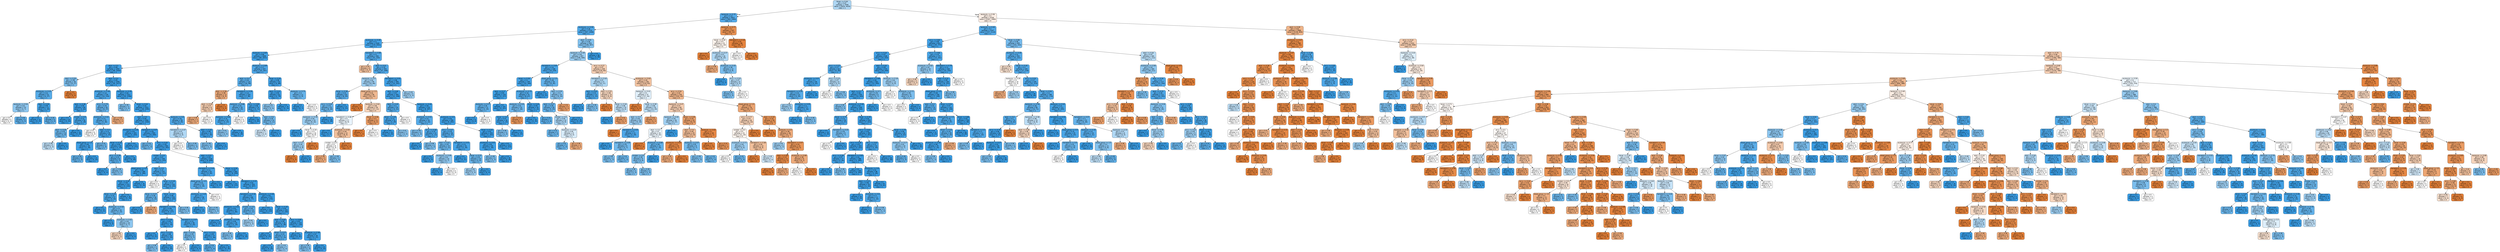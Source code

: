 digraph Tree {
node [shape=box, style="filled, rounded", color="black", fontname="helvetica"] ;
edge [fontname="helvetica"] ;
0 [label="hbver <= 0.44\ngini = 0.47\nsamples = 7058\nvalue = [2629, 4429]\nclass = 1", fillcolor="#afd7f4"] ;
1 [label="leukocyty <= 0.75\ngini = 0.22\nsamples = 2822\nvalue = [362, 2460]\nclass = 1", fillcolor="#56abe9"] ;
0 -> 1 [labeldistance=2.5, labelangle=45, headlabel="True"] ;
2 [label="erytrocyty <= 0.59\ngini = 0.18\nsamples = 2715\nvalue = [267, 2448]\nclass = 1", fillcolor="#4fa8e8"] ;
1 -> 2 ;
3 [label="erytrocyty <= 0.49\ngini = 0.1\nsamples = 2160\nvalue = [119, 2041]\nclass = 1", fillcolor="#45a3e7"] ;
2 -> 3 ;
4 [label="leukocyty <= 0.65\ngini = 0.08\nsamples = 1699\nvalue = [68, 1631]\nclass = 1", fillcolor="#41a1e6"] ;
3 -> 4 ;
5 [label="etytr <= 0.3\ngini = 0.06\nsamples = 1492\nvalue = [48, 1444]\nclass = 1", fillcolor="#40a0e6"] ;
4 -> 5 ;
6 [label="etytr <= 0.29\ngini = 0.38\nsamples = 36\nvalue = [9, 27]\nclass = 1", fillcolor="#7bbeee"] ;
5 -> 6 ;
7 [label="erytrocyty <= 0.32\ngini = 0.22\nsamples = 31\nvalue = [4, 27]\nclass = 1", fillcolor="#56ace9"] ;
6 -> 7 ;
8 [label="leukocyty <= 0.54\ngini = 0.42\nsamples = 10\nvalue = [3, 7]\nclass = 1", fillcolor="#8ec7f0"] ;
7 -> 8 ;
9 [label="gini = 0.5\nsamples = 4\nvalue = [2, 2]\nclass = 0", fillcolor="#ffffff"] ;
8 -> 9 ;
10 [label="gini = 0.28\nsamples = 6\nvalue = [1, 5]\nclass = 1", fillcolor="#61b1ea"] ;
8 -> 10 ;
11 [label="etytr <= 0.26\ngini = 0.09\nsamples = 21\nvalue = [1, 20]\nclass = 1", fillcolor="#43a2e6"] ;
7 -> 11 ;
12 [label="gini = 0.0\nsamples = 15\nvalue = [0, 15]\nclass = 1", fillcolor="#399de5"] ;
11 -> 12 ;
13 [label="gini = 0.28\nsamples = 6\nvalue = [1, 5]\nclass = 1", fillcolor="#61b1ea"] ;
11 -> 13 ;
14 [label="gini = 0.0\nsamples = 5\nvalue = [5, 0]\nclass = 0", fillcolor="#e58139"] ;
6 -> 14 ;
15 [label="etytr <= 0.4\ngini = 0.05\nsamples = 1456\nvalue = [39, 1417]\nclass = 1", fillcolor="#3ea0e6"] ;
5 -> 15 ;
16 [label="erytrocyty <= 0.39\ngini = 0.14\nsamples = 129\nvalue = [10, 119]\nclass = 1", fillcolor="#4aa5e7"] ;
15 -> 16 ;
17 [label="etytr <= 0.38\ngini = 0.05\nsamples = 84\nvalue = [2, 82]\nclass = 1", fillcolor="#3e9fe6"] ;
16 -> 17 ;
18 [label="gini = 0.0\nsamples = 54\nvalue = [0, 54]\nclass = 1", fillcolor="#399de5"] ;
17 -> 18 ;
19 [label="smoker <= 0.5\ngini = 0.12\nsamples = 30\nvalue = [2, 28]\nclass = 1", fillcolor="#47a4e7"] ;
17 -> 19 ;
20 [label="etytr <= 0.39\ngini = 0.32\nsamples = 10\nvalue = [2, 8]\nclass = 1", fillcolor="#6ab6ec"] ;
19 -> 20 ;
21 [label="gini = 0.48\nsamples = 5\nvalue = [2, 3]\nclass = 1", fillcolor="#bddef6"] ;
20 -> 21 ;
22 [label="gini = 0.0\nsamples = 5\nvalue = [0, 5]\nclass = 1", fillcolor="#399de5"] ;
20 -> 22 ;
23 [label="gini = 0.0\nsamples = 20\nvalue = [0, 20]\nclass = 1", fillcolor="#399de5"] ;
19 -> 23 ;
24 [label="er-cv <= 0.79\ngini = 0.29\nsamples = 45\nvalue = [8, 37]\nclass = 1", fillcolor="#64b2eb"] ;
16 -> 24 ;
25 [label="erytrocyty <= 0.41\ngini = 0.21\nsamples = 41\nvalue = [5, 36]\nclass = 1", fillcolor="#54abe9"] ;
24 -> 25 ;
26 [label="gini = 0.5\nsamples = 6\nvalue = [3, 3]\nclass = 0", fillcolor="#ffffff"] ;
25 -> 26 ;
27 [label="etytr <= 0.4\ngini = 0.11\nsamples = 35\nvalue = [2, 33]\nclass = 1", fillcolor="#45a3e7"] ;
25 -> 27 ;
28 [label="blood_group <= 1.5\ngini = 0.06\nsamples = 30\nvalue = [1, 29]\nclass = 1", fillcolor="#40a0e6"] ;
27 -> 28 ;
29 [label="gini = 0.28\nsamples = 6\nvalue = [1, 5]\nclass = 1", fillcolor="#61b1ea"] ;
28 -> 29 ;
30 [label="gini = 0.0\nsamples = 24\nvalue = [0, 24]\nclass = 1", fillcolor="#399de5"] ;
28 -> 30 ;
31 [label="gini = 0.32\nsamples = 5\nvalue = [1, 4]\nclass = 1", fillcolor="#6ab6ec"] ;
27 -> 31 ;
32 [label="gini = 0.38\nsamples = 4\nvalue = [3, 1]\nclass = 0", fillcolor="#eeab7b"] ;
24 -> 32 ;
33 [label="leukocyty <= 0.29\ngini = 0.04\nsamples = 1327\nvalue = [29, 1298]\nclass = 1", fillcolor="#3d9fe6"] ;
15 -> 33 ;
34 [label="gini = 0.38\nsamples = 4\nvalue = [1, 3]\nclass = 1", fillcolor="#7bbeee"] ;
33 -> 34 ;
35 [label="hbver <= 0.42\ngini = 0.04\nsamples = 1323\nvalue = [28, 1295]\nclass = 1", fillcolor="#3d9fe6"] ;
33 -> 35 ;
36 [label="etytr <= 0.5\ngini = 0.04\nsamples = 1284\nvalue = [24, 1260]\nclass = 1", fillcolor="#3d9fe5"] ;
35 -> 36 ;
37 [label="erytrocyty <= 0.26\ngini = 0.01\nsamples = 325\nvalue = [1, 324]\nclass = 1", fillcolor="#3a9de5"] ;
36 -> 37 ;
38 [label="hbver <= 0.18\ngini = 0.04\nsamples = 54\nvalue = [1, 53]\nclass = 1", fillcolor="#3d9fe5"] ;
37 -> 38 ;
39 [label="er-cv <= 0.39\ngini = 0.22\nsamples = 8\nvalue = [1, 7]\nclass = 1", fillcolor="#55abe9"] ;
38 -> 39 ;
40 [label="gini = 0.0\nsamples = 4\nvalue = [0, 4]\nclass = 1", fillcolor="#399de5"] ;
39 -> 40 ;
41 [label="gini = 0.38\nsamples = 4\nvalue = [1, 3]\nclass = 1", fillcolor="#7bbeee"] ;
39 -> 41 ;
42 [label="gini = 0.0\nsamples = 46\nvalue = [0, 46]\nclass = 1", fillcolor="#399de5"] ;
38 -> 42 ;
43 [label="gini = 0.0\nsamples = 271\nvalue = [0, 271]\nclass = 1", fillcolor="#399de5"] ;
37 -> 43 ;
44 [label="hematokrit <= 0.07\ngini = 0.05\nsamples = 959\nvalue = [23, 936]\nclass = 1", fillcolor="#3e9fe6"] ;
36 -> 44 ;
45 [label="gini = 0.32\nsamples = 5\nvalue = [1, 4]\nclass = 1", fillcolor="#6ab6ec"] ;
44 -> 45 ;
46 [label="er-cv <= 0.42\ngini = 0.05\nsamples = 954\nvalue = [22, 932]\nclass = 1", fillcolor="#3e9fe6"] ;
44 -> 46 ;
47 [label="smoker <= 0.5\ngini = 0.07\nsamples = 336\nvalue = [13, 323]\nclass = 1", fillcolor="#41a1e6"] ;
46 -> 47 ;
48 [label="blood_group <= 4.5\ngini = 0.03\nsamples = 189\nvalue = [3, 186]\nclass = 1", fillcolor="#3c9fe5"] ;
47 -> 48 ;
49 [label="hbver <= 0.26\ngini = 0.05\nsamples = 113\nvalue = [3, 110]\nclass = 1", fillcolor="#3ea0e6"] ;
48 -> 49 ;
50 [label="hbver <= 0.22\ngini = 0.15\nsamples = 37\nvalue = [3, 34]\nclass = 1", fillcolor="#4aa6e7"] ;
49 -> 50 ;
51 [label="gini = 0.0\nsamples = 21\nvalue = [0, 21]\nclass = 1", fillcolor="#399de5"] ;
50 -> 51 ;
52 [label="erytrocyty <= 0.34\ngini = 0.3\nsamples = 16\nvalue = [3, 13]\nclass = 1", fillcolor="#67b4eb"] ;
50 -> 52 ;
53 [label="gini = 0.0\nsamples = 6\nvalue = [0, 6]\nclass = 1", fillcolor="#399de5"] ;
52 -> 53 ;
54 [label="erytrocyty <= 0.41\ngini = 0.42\nsamples = 10\nvalue = [3, 7]\nclass = 1", fillcolor="#8ec7f0"] ;
52 -> 54 ;
55 [label="gini = 0.48\nsamples = 5\nvalue = [3, 2]\nclass = 0", fillcolor="#f6d5bd"] ;
54 -> 55 ;
56 [label="gini = 0.0\nsamples = 5\nvalue = [0, 5]\nclass = 1", fillcolor="#399de5"] ;
54 -> 56 ;
57 [label="gini = 0.0\nsamples = 76\nvalue = [0, 76]\nclass = 1", fillcolor="#399de5"] ;
49 -> 57 ;
58 [label="gini = 0.0\nsamples = 76\nvalue = [0, 76]\nclass = 1", fillcolor="#399de5"] ;
48 -> 58 ;
59 [label="etytr <= 0.5\ngini = 0.13\nsamples = 147\nvalue = [10, 137]\nclass = 1", fillcolor="#47a4e7"] ;
47 -> 59 ;
60 [label="gini = 0.5\nsamples = 4\nvalue = [2, 2]\nclass = 0", fillcolor="#ffffff"] ;
59 -> 60 ;
61 [label="hbver <= 0.18\ngini = 0.11\nsamples = 143\nvalue = [8, 135]\nclass = 1", fillcolor="#45a3e7"] ;
59 -> 61 ;
62 [label="hbver <= 0.17\ngini = 0.28\nsamples = 18\nvalue = [3, 15]\nclass = 1", fillcolor="#61b1ea"] ;
61 -> 62 ;
63 [label="gini = 0.0\nsamples = 14\nvalue = [0, 14]\nclass = 1", fillcolor="#399de5"] ;
62 -> 63 ;
64 [label="gini = 0.38\nsamples = 4\nvalue = [3, 1]\nclass = 0", fillcolor="#eeab7b"] ;
62 -> 64 ;
65 [label="hbver <= 0.4\ngini = 0.08\nsamples = 125\nvalue = [5, 120]\nclass = 1", fillcolor="#41a1e6"] ;
61 -> 65 ;
66 [label="hematokrit <= 0.54\ngini = 0.06\nsamples = 121\nvalue = [4, 117]\nclass = 1", fillcolor="#40a0e6"] ;
65 -> 66 ;
67 [label="er-cv <= 0.36\ngini = 0.03\nsamples = 75\nvalue = [1, 74]\nclass = 1", fillcolor="#3c9ee5"] ;
66 -> 67 ;
68 [label="gini = 0.0\nsamples = 51\nvalue = [0, 51]\nclass = 1", fillcolor="#399de5"] ;
67 -> 68 ;
69 [label="er-cv <= 0.37\ngini = 0.08\nsamples = 24\nvalue = [1, 23]\nclass = 1", fillcolor="#42a1e6"] ;
67 -> 69 ;
70 [label="gini = 0.38\nsamples = 4\nvalue = [1, 3]\nclass = 1", fillcolor="#7bbeee"] ;
69 -> 70 ;
71 [label="gini = 0.0\nsamples = 20\nvalue = [0, 20]\nclass = 1", fillcolor="#399de5"] ;
69 -> 71 ;
72 [label="hematokrit <= 0.57\ngini = 0.12\nsamples = 46\nvalue = [3, 43]\nclass = 1", fillcolor="#47a4e7"] ;
66 -> 72 ;
73 [label="etytr <= 0.55\ngini = 0.35\nsamples = 9\nvalue = [2, 7]\nclass = 1", fillcolor="#72b9ec"] ;
72 -> 73 ;
74 [label="gini = 0.5\nsamples = 4\nvalue = [2, 2]\nclass = 0", fillcolor="#ffffff"] ;
73 -> 74 ;
75 [label="gini = 0.0\nsamples = 5\nvalue = [0, 5]\nclass = 1", fillcolor="#399de5"] ;
73 -> 75 ;
76 [label="er-cv <= 0.21\ngini = 0.05\nsamples = 37\nvalue = [1, 36]\nclass = 1", fillcolor="#3ea0e6"] ;
72 -> 76 ;
77 [label="gini = 0.24\nsamples = 7\nvalue = [1, 6]\nclass = 1", fillcolor="#5aade9"] ;
76 -> 77 ;
78 [label="gini = 0.0\nsamples = 30\nvalue = [0, 30]\nclass = 1", fillcolor="#399de5"] ;
76 -> 78 ;
79 [label="gini = 0.38\nsamples = 4\nvalue = [1, 3]\nclass = 1", fillcolor="#7bbeee"] ;
65 -> 79 ;
80 [label="etytr <= 0.51\ngini = 0.03\nsamples = 618\nvalue = [9, 609]\nclass = 1", fillcolor="#3c9ee5"] ;
46 -> 80 ;
81 [label="hematokrit <= 0.44\ngini = 0.11\nsamples = 53\nvalue = [3, 50]\nclass = 1", fillcolor="#45a3e7"] ;
80 -> 81 ;
82 [label="blood_group <= 4.5\ngini = 0.24\nsamples = 22\nvalue = [3, 19]\nclass = 1", fillcolor="#58ace9"] ;
81 -> 82 ;
83 [label="erytrocyty <= 0.45\ngini = 0.1\nsamples = 18\nvalue = [1, 17]\nclass = 1", fillcolor="#45a3e7"] ;
82 -> 83 ;
84 [label="gini = 0.0\nsamples = 14\nvalue = [0, 14]\nclass = 1", fillcolor="#399de5"] ;
83 -> 84 ;
85 [label="gini = 0.38\nsamples = 4\nvalue = [1, 3]\nclass = 1", fillcolor="#7bbeee"] ;
83 -> 85 ;
86 [label="gini = 0.5\nsamples = 4\nvalue = [2, 2]\nclass = 0", fillcolor="#ffffff"] ;
82 -> 86 ;
87 [label="gini = 0.0\nsamples = 31\nvalue = [0, 31]\nclass = 1", fillcolor="#399de5"] ;
81 -> 87 ;
88 [label="hbver <= 0.26\ngini = 0.02\nsamples = 565\nvalue = [6, 559]\nclass = 1", fillcolor="#3b9ee5"] ;
80 -> 88 ;
89 [label="gini = 0.0\nsamples = 212\nvalue = [0, 212]\nclass = 1", fillcolor="#399de5"] ;
88 -> 89 ;
90 [label="hematokrit <= 0.37\ngini = 0.03\nsamples = 353\nvalue = [6, 347]\nclass = 1", fillcolor="#3c9fe5"] ;
88 -> 90 ;
91 [label="hematokrit <= 0.34\ngini = 0.07\nsamples = 80\nvalue = [3, 77]\nclass = 1", fillcolor="#41a1e6"] ;
90 -> 91 ;
92 [label="erytrocyty <= 0.41\ngini = 0.03\nsamples = 67\nvalue = [1, 66]\nclass = 1", fillcolor="#3c9ee5"] ;
91 -> 92 ;
93 [label="gini = 0.0\nsamples = 47\nvalue = [0, 47]\nclass = 1", fillcolor="#399de5"] ;
92 -> 93 ;
94 [label="erytrocyty <= 0.44\ngini = 0.09\nsamples = 20\nvalue = [1, 19]\nclass = 1", fillcolor="#43a2e6"] ;
92 -> 94 ;
95 [label="gini = 0.38\nsamples = 4\nvalue = [1, 3]\nclass = 1", fillcolor="#7bbeee"] ;
94 -> 95 ;
96 [label="gini = 0.0\nsamples = 16\nvalue = [0, 16]\nclass = 1", fillcolor="#399de5"] ;
94 -> 96 ;
97 [label="smoker <= 0.5\ngini = 0.26\nsamples = 13\nvalue = [2, 11]\nclass = 1", fillcolor="#5dafea"] ;
91 -> 97 ;
98 [label="gini = 0.44\nsamples = 6\nvalue = [2, 4]\nclass = 1", fillcolor="#9ccef2"] ;
97 -> 98 ;
99 [label="gini = 0.0\nsamples = 7\nvalue = [0, 7]\nclass = 1", fillcolor="#399de5"] ;
97 -> 99 ;
100 [label="erytrocyty <= 0.36\ngini = 0.02\nsamples = 273\nvalue = [3, 270]\nclass = 1", fillcolor="#3b9ee5"] ;
90 -> 100 ;
101 [label="gini = 0.0\nsamples = 114\nvalue = [0, 114]\nclass = 1", fillcolor="#399de5"] ;
100 -> 101 ;
102 [label="hbver <= 0.29\ngini = 0.04\nsamples = 159\nvalue = [3, 156]\nclass = 1", fillcolor="#3d9fe6"] ;
100 -> 102 ;
103 [label="etytr <= 0.63\ngini = 0.09\nsamples = 40\nvalue = [2, 38]\nclass = 1", fillcolor="#43a2e6"] ;
102 -> 103 ;
104 [label="gini = 0.0\nsamples = 23\nvalue = [0, 23]\nclass = 1", fillcolor="#399de5"] ;
103 -> 104 ;
105 [label="hbver <= 0.27\ngini = 0.21\nsamples = 17\nvalue = [2, 15]\nclass = 1", fillcolor="#53aae8"] ;
103 -> 105 ;
106 [label="gini = 0.0\nsamples = 10\nvalue = [0, 10]\nclass = 1", fillcolor="#399de5"] ;
105 -> 106 ;
107 [label="gini = 0.41\nsamples = 7\nvalue = [2, 5]\nclass = 1", fillcolor="#88c4ef"] ;
105 -> 107 ;
108 [label="er-cv <= 0.69\ngini = 0.02\nsamples = 119\nvalue = [1, 118]\nclass = 1", fillcolor="#3b9ee5"] ;
102 -> 108 ;
109 [label="gini = 0.0\nsamples = 91\nvalue = [0, 91]\nclass = 1", fillcolor="#399de5"] ;
108 -> 109 ;
110 [label="erytrocyty <= 0.38\ngini = 0.07\nsamples = 28\nvalue = [1, 27]\nclass = 1", fillcolor="#40a1e6"] ;
108 -> 110 ;
111 [label="gini = 0.38\nsamples = 4\nvalue = [1, 3]\nclass = 1", fillcolor="#7bbeee"] ;
110 -> 111 ;
112 [label="gini = 0.0\nsamples = 24\nvalue = [0, 24]\nclass = 1", fillcolor="#399de5"] ;
110 -> 112 ;
113 [label="leukocyty <= 0.6\ngini = 0.18\nsamples = 39\nvalue = [4, 35]\nclass = 1", fillcolor="#50a8e8"] ;
35 -> 113 ;
114 [label="hematokrit <= 0.47\ngini = 0.47\nsamples = 8\nvalue = [3, 5]\nclass = 1", fillcolor="#b0d8f5"] ;
113 -> 114 ;
115 [label="gini = 0.5\nsamples = 4\nvalue = [2, 2]\nclass = 0", fillcolor="#ffffff"] ;
114 -> 115 ;
116 [label="gini = 0.38\nsamples = 4\nvalue = [1, 3]\nclass = 1", fillcolor="#7bbeee"] ;
114 -> 116 ;
117 [label="etytr <= 0.45\ngini = 0.06\nsamples = 31\nvalue = [1, 30]\nclass = 1", fillcolor="#40a0e6"] ;
113 -> 117 ;
118 [label="gini = 0.38\nsamples = 4\nvalue = [1, 3]\nclass = 1", fillcolor="#7bbeee"] ;
117 -> 118 ;
119 [label="gini = 0.0\nsamples = 27\nvalue = [0, 27]\nclass = 1", fillcolor="#399de5"] ;
117 -> 119 ;
120 [label="leukocyty <= 0.69\ngini = 0.17\nsamples = 207\nvalue = [20, 187]\nclass = 1", fillcolor="#4ea7e8"] ;
4 -> 120 ;
121 [label="etytr <= 0.4\ngini = 0.24\nsamples = 115\nvalue = [16, 99]\nclass = 1", fillcolor="#59ade9"] ;
120 -> 121 ;
122 [label="etytr <= 0.38\ngini = 0.38\nsamples = 12\nvalue = [9, 3]\nclass = 0", fillcolor="#eeab7b"] ;
121 -> 122 ;
123 [label="etytr <= 0.34\ngini = 0.47\nsamples = 8\nvalue = [5, 3]\nclass = 0", fillcolor="#f5cdb0"] ;
122 -> 123 ;
124 [label="gini = 0.38\nsamples = 4\nvalue = [3, 1]\nclass = 0", fillcolor="#eeab7b"] ;
123 -> 124 ;
125 [label="gini = 0.5\nsamples = 4\nvalue = [2, 2]\nclass = 0", fillcolor="#ffffff"] ;
123 -> 125 ;
126 [label="gini = 0.0\nsamples = 4\nvalue = [4, 0]\nclass = 0", fillcolor="#e58139"] ;
122 -> 126 ;
127 [label="hematokrit <= 0.39\ngini = 0.13\nsamples = 103\nvalue = [7, 96]\nclass = 1", fillcolor="#47a4e7"] ;
121 -> 127 ;
128 [label="leukocyty <= 0.68\ngini = 0.24\nsamples = 29\nvalue = [4, 25]\nclass = 1", fillcolor="#59ade9"] ;
127 -> 128 ;
129 [label="leukocyty <= 0.66\ngini = 0.15\nsamples = 25\nvalue = [2, 23]\nclass = 1", fillcolor="#4aa6e7"] ;
128 -> 129 ;
130 [label="gini = 0.41\nsamples = 7\nvalue = [2, 5]\nclass = 1", fillcolor="#88c4ef"] ;
129 -> 130 ;
131 [label="gini = 0.0\nsamples = 18\nvalue = [0, 18]\nclass = 1", fillcolor="#399de5"] ;
129 -> 131 ;
132 [label="gini = 0.5\nsamples = 4\nvalue = [2, 2]\nclass = 0", fillcolor="#ffffff"] ;
128 -> 132 ;
133 [label="er-cv <= 0.69\ngini = 0.08\nsamples = 74\nvalue = [3, 71]\nclass = 1", fillcolor="#41a1e6"] ;
127 -> 133 ;
134 [label="gini = 0.0\nsamples = 60\nvalue = [0, 60]\nclass = 1", fillcolor="#399de5"] ;
133 -> 134 ;
135 [label="etytr <= 0.6\ngini = 0.34\nsamples = 14\nvalue = [3, 11]\nclass = 1", fillcolor="#6fb8ec"] ;
133 -> 135 ;
136 [label="gini = 0.49\nsamples = 7\nvalue = [3, 4]\nclass = 1", fillcolor="#cee6f8"] ;
135 -> 136 ;
137 [label="gini = 0.0\nsamples = 7\nvalue = [0, 7]\nclass = 1", fillcolor="#399de5"] ;
135 -> 137 ;
138 [label="hbver <= 0.43\ngini = 0.08\nsamples = 92\nvalue = [4, 88]\nclass = 1", fillcolor="#42a1e6"] ;
120 -> 138 ;
139 [label="etytr <= 0.41\ngini = 0.05\nsamples = 81\nvalue = [2, 79]\nclass = 1", fillcolor="#3e9fe6"] ;
138 -> 139 ;
140 [label="gini = 0.41\nsamples = 7\nvalue = [2, 5]\nclass = 1", fillcolor="#88c4ef"] ;
139 -> 140 ;
141 [label="gini = 0.0\nsamples = 74\nvalue = [0, 74]\nclass = 1", fillcolor="#399de5"] ;
139 -> 141 ;
142 [label="leukocyty <= 0.73\ngini = 0.3\nsamples = 11\nvalue = [2, 9]\nclass = 1", fillcolor="#65b3eb"] ;
138 -> 142 ;
143 [label="gini = 0.0\nsamples = 7\nvalue = [0, 7]\nclass = 1", fillcolor="#399de5"] ;
142 -> 143 ;
144 [label="gini = 0.5\nsamples = 4\nvalue = [2, 2]\nclass = 0", fillcolor="#ffffff"] ;
142 -> 144 ;
145 [label="hematokrit <= 0.08\ngini = 0.2\nsamples = 461\nvalue = [51, 410]\nclass = 1", fillcolor="#52a9e8"] ;
3 -> 145 ;
146 [label="gini = 0.44\nsamples = 6\nvalue = [4, 2]\nclass = 0", fillcolor="#f2c09c"] ;
145 -> 146 ;
147 [label="etytr <= 0.41\ngini = 0.19\nsamples = 455\nvalue = [47, 408]\nclass = 1", fillcolor="#50a8e8"] ;
145 -> 147 ;
148 [label="leukocyty <= 0.5\ngini = 0.44\nsamples = 99\nvalue = [33, 66]\nclass = 1", fillcolor="#9ccef2"] ;
147 -> 148 ;
149 [label="hbver <= 0.38\ngini = 0.22\nsamples = 63\nvalue = [8, 55]\nclass = 1", fillcolor="#56abe9"] ;
148 -> 149 ;
150 [label="er-cv <= 0.44\ngini = 0.31\nsamples = 42\nvalue = [8, 34]\nclass = 1", fillcolor="#68b4eb"] ;
149 -> 150 ;
151 [label="leukocyty <= 0.19\ngini = 0.44\nsamples = 24\nvalue = [8, 16]\nclass = 1", fillcolor="#9ccef2"] ;
150 -> 151 ;
152 [label="gini = 0.0\nsamples = 8\nvalue = [0, 8]\nclass = 1", fillcolor="#399de5"] ;
151 -> 152 ;
153 [label="hbver <= 0.34\ngini = 0.5\nsamples = 16\nvalue = [8, 8]\nclass = 0", fillcolor="#ffffff"] ;
151 -> 153 ;
154 [label="etytr <= 0.3\ngini = 0.44\nsamples = 12\nvalue = [4, 8]\nclass = 1", fillcolor="#9ccef2"] ;
153 -> 154 ;
155 [label="gini = 0.0\nsamples = 4\nvalue = [4, 0]\nclass = 0", fillcolor="#e58139"] ;
154 -> 155 ;
156 [label="gini = 0.0\nsamples = 8\nvalue = [0, 8]\nclass = 1", fillcolor="#399de5"] ;
154 -> 156 ;
157 [label="gini = 0.0\nsamples = 4\nvalue = [4, 0]\nclass = 0", fillcolor="#e58139"] ;
153 -> 157 ;
158 [label="gini = 0.0\nsamples = 18\nvalue = [0, 18]\nclass = 1", fillcolor="#399de5"] ;
150 -> 158 ;
159 [label="gini = 0.0\nsamples = 21\nvalue = [0, 21]\nclass = 1", fillcolor="#399de5"] ;
149 -> 159 ;
160 [label="blood_group <= 1.5\ngini = 0.42\nsamples = 36\nvalue = [25, 11]\nclass = 0", fillcolor="#f0b890"] ;
148 -> 160 ;
161 [label="gini = 0.0\nsamples = 8\nvalue = [8, 0]\nclass = 0", fillcolor="#e58139"] ;
160 -> 161 ;
162 [label="leukocyty <= 0.61\ngini = 0.48\nsamples = 28\nvalue = [17, 11]\nclass = 0", fillcolor="#f6d3b9"] ;
160 -> 162 ;
163 [label="hematokrit <= 0.46\ngini = 0.5\nsamples = 17\nvalue = [8, 9]\nclass = 1", fillcolor="#e9f4fc"] ;
162 -> 163 ;
164 [label="gini = 0.0\nsamples = 5\nvalue = [0, 5]\nclass = 1", fillcolor="#399de5"] ;
163 -> 164 ;
165 [label="erytrocyty <= 0.55\ngini = 0.44\nsamples = 12\nvalue = [8, 4]\nclass = 0", fillcolor="#f2c09c"] ;
163 -> 165 ;
166 [label="smoker <= 0.5\ngini = 0.5\nsamples = 8\nvalue = [4, 4]\nclass = 0", fillcolor="#ffffff"] ;
165 -> 166 ;
167 [label="gini = 0.38\nsamples = 4\nvalue = [3, 1]\nclass = 0", fillcolor="#eeab7b"] ;
166 -> 167 ;
168 [label="gini = 0.38\nsamples = 4\nvalue = [1, 3]\nclass = 1", fillcolor="#7bbeee"] ;
166 -> 168 ;
169 [label="gini = 0.0\nsamples = 4\nvalue = [4, 0]\nclass = 0", fillcolor="#e58139"] ;
165 -> 169 ;
170 [label="hbver <= 0.36\ngini = 0.3\nsamples = 11\nvalue = [9, 2]\nclass = 0", fillcolor="#eb9d65"] ;
162 -> 170 ;
171 [label="gini = 0.0\nsamples = 7\nvalue = [7, 0]\nclass = 0", fillcolor="#e58139"] ;
170 -> 171 ;
172 [label="gini = 0.5\nsamples = 4\nvalue = [2, 2]\nclass = 0", fillcolor="#ffffff"] ;
170 -> 172 ;
173 [label="hematokrit <= 0.91\ngini = 0.08\nsamples = 356\nvalue = [14, 342]\nclass = 1", fillcolor="#41a1e6"] ;
147 -> 173 ;
174 [label="etytr <= 0.46\ngini = 0.07\nsamples = 350\nvalue = [12, 338]\nclass = 1", fillcolor="#40a0e6"] ;
173 -> 174 ;
175 [label="etytr <= 0.45\ngini = 0.2\nsamples = 35\nvalue = [4, 31]\nclass = 1", fillcolor="#53aae8"] ;
174 -> 175 ;
176 [label="hbver <= 0.35\ngini = 0.12\nsamples = 31\nvalue = [2, 29]\nclass = 1", fillcolor="#47a4e7"] ;
175 -> 176 ;
177 [label="gini = 0.0\nsamples = 24\nvalue = [0, 24]\nclass = 1", fillcolor="#399de5"] ;
176 -> 177 ;
178 [label="gini = 0.41\nsamples = 7\nvalue = [2, 5]\nclass = 1", fillcolor="#88c4ef"] ;
176 -> 178 ;
179 [label="gini = 0.5\nsamples = 4\nvalue = [2, 2]\nclass = 0", fillcolor="#ffffff"] ;
175 -> 179 ;
180 [label="leukocyty <= 0.44\ngini = 0.05\nsamples = 315\nvalue = [8, 307]\nclass = 1", fillcolor="#3ea0e6"] ;
174 -> 180 ;
181 [label="erytrocyty <= 0.51\ngini = 0.22\nsamples = 16\nvalue = [2, 14]\nclass = 1", fillcolor="#55abe9"] ;
180 -> 181 ;
182 [label="gini = 0.38\nsamples = 4\nvalue = [1, 3]\nclass = 1", fillcolor="#7bbeee"] ;
181 -> 182 ;
183 [label="er-cv <= 0.58\ngini = 0.15\nsamples = 12\nvalue = [1, 11]\nclass = 1", fillcolor="#4ba6e7"] ;
181 -> 183 ;
184 [label="gini = 0.0\nsamples = 8\nvalue = [0, 8]\nclass = 1", fillcolor="#399de5"] ;
183 -> 184 ;
185 [label="gini = 0.38\nsamples = 4\nvalue = [1, 3]\nclass = 1", fillcolor="#7bbeee"] ;
183 -> 185 ;
186 [label="erytrocyty <= 0.5\ngini = 0.04\nsamples = 299\nvalue = [6, 293]\nclass = 1", fillcolor="#3d9fe6"] ;
180 -> 186 ;
187 [label="er-cv <= 0.47\ngini = 0.19\nsamples = 46\nvalue = [5, 41]\nclass = 1", fillcolor="#51a9e8"] ;
186 -> 187 ;
188 [label="etytr <= 0.51\ngini = 0.32\nsamples = 15\nvalue = [3, 12]\nclass = 1", fillcolor="#6ab6ec"] ;
187 -> 188 ;
189 [label="gini = 0.0\nsamples = 5\nvalue = [0, 5]\nclass = 1", fillcolor="#399de5"] ;
188 -> 189 ;
190 [label="erytrocyty <= 0.49\ngini = 0.42\nsamples = 10\nvalue = [3, 7]\nclass = 1", fillcolor="#8ec7f0"] ;
188 -> 190 ;
191 [label="gini = 0.0\nsamples = 4\nvalue = [0, 4]\nclass = 1", fillcolor="#399de5"] ;
190 -> 191 ;
192 [label="gini = 0.5\nsamples = 6\nvalue = [3, 3]\nclass = 0", fillcolor="#ffffff"] ;
190 -> 192 ;
193 [label="hematokrit <= 0.51\ngini = 0.12\nsamples = 31\nvalue = [2, 29]\nclass = 1", fillcolor="#47a4e7"] ;
187 -> 193 ;
194 [label="gini = 0.0\nsamples = 21\nvalue = [0, 21]\nclass = 1", fillcolor="#399de5"] ;
193 -> 194 ;
195 [label="hbver <= 0.37\ngini = 0.32\nsamples = 10\nvalue = [2, 8]\nclass = 1", fillcolor="#6ab6ec"] ;
193 -> 195 ;
196 [label="gini = 0.44\nsamples = 6\nvalue = [2, 4]\nclass = 1", fillcolor="#9ccef2"] ;
195 -> 196 ;
197 [label="gini = 0.0\nsamples = 4\nvalue = [0, 4]\nclass = 1", fillcolor="#399de5"] ;
195 -> 197 ;
198 [label="hbver <= 0.24\ngini = 0.01\nsamples = 253\nvalue = [1, 252]\nclass = 1", fillcolor="#3a9de5"] ;
186 -> 198 ;
199 [label="erytrocyty <= 0.51\ngini = 0.05\nsamples = 40\nvalue = [1, 39]\nclass = 1", fillcolor="#3ea0e6"] ;
198 -> 199 ;
200 [label="gini = 0.38\nsamples = 4\nvalue = [1, 3]\nclass = 1", fillcolor="#7bbeee"] ;
199 -> 200 ;
201 [label="gini = 0.0\nsamples = 36\nvalue = [0, 36]\nclass = 1", fillcolor="#399de5"] ;
199 -> 201 ;
202 [label="gini = 0.0\nsamples = 213\nvalue = [0, 213]\nclass = 1", fillcolor="#399de5"] ;
198 -> 202 ;
203 [label="gini = 0.44\nsamples = 6\nvalue = [2, 4]\nclass = 1", fillcolor="#9ccef2"] ;
173 -> 203 ;
204 [label="etytr <= 0.55\ngini = 0.39\nsamples = 555\nvalue = [148, 407]\nclass = 1", fillcolor="#81c1ee"] ;
2 -> 204 ;
205 [label="leukocyty <= 0.39\ngini = 0.44\nsamples = 457\nvalue = [148, 309]\nclass = 1", fillcolor="#98ccf1"] ;
204 -> 205 ;
206 [label="hematokrit <= 0.64\ngini = 0.14\nsamples = 248\nvalue = [19, 229]\nclass = 1", fillcolor="#49a5e7"] ;
205 -> 206 ;
207 [label="hbver <= 0.39\ngini = 0.1\nsamples = 194\nvalue = [10, 184]\nclass = 1", fillcolor="#44a2e6"] ;
206 -> 207 ;
208 [label="etytr <= 0.17\ngini = 0.03\nsamples = 119\nvalue = [2, 117]\nclass = 1", fillcolor="#3c9fe5"] ;
207 -> 208 ;
209 [label="leukocyty <= 0.17\ngini = 0.28\nsamples = 12\nvalue = [2, 10]\nclass = 1", fillcolor="#61b1ea"] ;
208 -> 209 ;
210 [label="gini = 0.0\nsamples = 8\nvalue = [0, 8]\nclass = 1", fillcolor="#399de5"] ;
209 -> 210 ;
211 [label="gini = 0.5\nsamples = 4\nvalue = [2, 2]\nclass = 0", fillcolor="#ffffff"] ;
209 -> 211 ;
212 [label="gini = 0.0\nsamples = 107\nvalue = [0, 107]\nclass = 1", fillcolor="#399de5"] ;
208 -> 212 ;
213 [label="erytrocyty <= 0.73\ngini = 0.19\nsamples = 75\nvalue = [8, 67]\nclass = 1", fillcolor="#51a9e8"] ;
207 -> 213 ;
214 [label="leukocyty <= 0.33\ngini = 0.33\nsamples = 33\nvalue = [7, 26]\nclass = 1", fillcolor="#6eb7ec"] ;
213 -> 214 ;
215 [label="hbver <= 0.4\ngini = 0.07\nsamples = 26\nvalue = [1, 25]\nclass = 1", fillcolor="#41a1e6"] ;
214 -> 215 ;
216 [label="gini = 0.38\nsamples = 4\nvalue = [1, 3]\nclass = 1", fillcolor="#7bbeee"] ;
215 -> 216 ;
217 [label="gini = 0.0\nsamples = 22\nvalue = [0, 22]\nclass = 1", fillcolor="#399de5"] ;
215 -> 217 ;
218 [label="gini = 0.24\nsamples = 7\nvalue = [6, 1]\nclass = 0", fillcolor="#e9965a"] ;
214 -> 218 ;
219 [label="hbver <= 0.43\ngini = 0.05\nsamples = 42\nvalue = [1, 41]\nclass = 1", fillcolor="#3e9fe6"] ;
213 -> 219 ;
220 [label="gini = 0.0\nsamples = 35\nvalue = [0, 35]\nclass = 1", fillcolor="#399de5"] ;
219 -> 220 ;
221 [label="gini = 0.24\nsamples = 7\nvalue = [1, 6]\nclass = 1", fillcolor="#5aade9"] ;
219 -> 221 ;
222 [label="blood_group <= 2.5\ngini = 0.28\nsamples = 54\nvalue = [9, 45]\nclass = 1", fillcolor="#61b1ea"] ;
206 -> 222 ;
223 [label="gini = 0.0\nsamples = 21\nvalue = [0, 21]\nclass = 1", fillcolor="#399de5"] ;
222 -> 223 ;
224 [label="etytr <= 0.35\ngini = 0.4\nsamples = 33\nvalue = [9, 24]\nclass = 1", fillcolor="#83c2ef"] ;
222 -> 224 ;
225 [label="etytr <= 0.27\ngini = 0.29\nsamples = 28\nvalue = [5, 23]\nclass = 1", fillcolor="#64b2eb"] ;
224 -> 225 ;
226 [label="smoker <= 0.5\ngini = 0.46\nsamples = 14\nvalue = [5, 9]\nclass = 1", fillcolor="#a7d3f3"] ;
225 -> 226 ;
227 [label="gini = 0.32\nsamples = 5\nvalue = [1, 4]\nclass = 1", fillcolor="#6ab6ec"] ;
226 -> 227 ;
228 [label="leukocyty <= 0.24\ngini = 0.49\nsamples = 9\nvalue = [4, 5]\nclass = 1", fillcolor="#d7ebfa"] ;
226 -> 228 ;
229 [label="gini = 0.32\nsamples = 5\nvalue = [1, 4]\nclass = 1", fillcolor="#6ab6ec"] ;
228 -> 229 ;
230 [label="gini = 0.38\nsamples = 4\nvalue = [3, 1]\nclass = 0", fillcolor="#eeab7b"] ;
228 -> 230 ;
231 [label="gini = 0.0\nsamples = 14\nvalue = [0, 14]\nclass = 1", fillcolor="#399de5"] ;
225 -> 231 ;
232 [label="gini = 0.32\nsamples = 5\nvalue = [4, 1]\nclass = 0", fillcolor="#eca06a"] ;
224 -> 232 ;
233 [label="er-cv <= 0.27\ngini = 0.47\nsamples = 209\nvalue = [129, 80]\nclass = 0", fillcolor="#f5cfb4"] ;
205 -> 233 ;
234 [label="hematokrit <= 0.43\ngini = 0.47\nsamples = 27\nvalue = [10, 17]\nclass = 1", fillcolor="#add7f4"] ;
233 -> 234 ;
235 [label="etytr <= 0.43\ngini = 0.15\nsamples = 12\nvalue = [1, 11]\nclass = 1", fillcolor="#4ba6e7"] ;
234 -> 235 ;
236 [label="gini = 0.0\nsamples = 8\nvalue = [0, 8]\nclass = 1", fillcolor="#399de5"] ;
235 -> 236 ;
237 [label="gini = 0.38\nsamples = 4\nvalue = [1, 3]\nclass = 1", fillcolor="#7bbeee"] ;
235 -> 237 ;
238 [label="etytr <= 0.31\ngini = 0.48\nsamples = 15\nvalue = [9, 6]\nclass = 0", fillcolor="#f6d5bd"] ;
234 -> 238 ;
239 [label="gini = 0.0\nsamples = 5\nvalue = [5, 0]\nclass = 0", fillcolor="#e58139"] ;
238 -> 239 ;
240 [label="hbver <= 0.34\ngini = 0.48\nsamples = 10\nvalue = [4, 6]\nclass = 1", fillcolor="#bddef6"] ;
238 -> 240 ;
241 [label="gini = 0.0\nsamples = 5\nvalue = [0, 5]\nclass = 1", fillcolor="#399de5"] ;
240 -> 241 ;
242 [label="gini = 0.32\nsamples = 5\nvalue = [4, 1]\nclass = 0", fillcolor="#eca06a"] ;
240 -> 242 ;
243 [label="erytrocyty <= 0.63\ngini = 0.45\nsamples = 182\nvalue = [119, 63]\nclass = 0", fillcolor="#f3c4a2"] ;
233 -> 243 ;
244 [label="leukocyty <= 0.41\ngini = 0.5\nsamples = 37\nvalue = [17, 20]\nclass = 1", fillcolor="#e1f0fb"] ;
243 -> 244 ;
245 [label="gini = 0.0\nsamples = 4\nvalue = [4, 0]\nclass = 0", fillcolor="#e58139"] ;
244 -> 245 ;
246 [label="hbver <= 0.39\ngini = 0.48\nsamples = 33\nvalue = [13, 20]\nclass = 1", fillcolor="#baddf6"] ;
244 -> 246 ;
247 [label="etytr <= 0.3\ngini = 0.44\nsamples = 28\nvalue = [9, 19]\nclass = 1", fillcolor="#97cbf1"] ;
246 -> 247 ;
248 [label="gini = 0.0\nsamples = 7\nvalue = [7, 0]\nclass = 0", fillcolor="#e58139"] ;
247 -> 248 ;
249 [label="hematokrit <= 0.54\ngini = 0.17\nsamples = 21\nvalue = [2, 19]\nclass = 1", fillcolor="#4ea7e8"] ;
247 -> 249 ;
250 [label="gini = 0.0\nsamples = 12\nvalue = [0, 12]\nclass = 1", fillcolor="#399de5"] ;
249 -> 250 ;
251 [label="hematokrit <= 0.59\ngini = 0.35\nsamples = 9\nvalue = [2, 7]\nclass = 1", fillcolor="#72b9ec"] ;
249 -> 251 ;
252 [label="gini = 0.38\nsamples = 4\nvalue = [1, 3]\nclass = 1", fillcolor="#7bbeee"] ;
251 -> 252 ;
253 [label="gini = 0.32\nsamples = 5\nvalue = [1, 4]\nclass = 1", fillcolor="#6ab6ec"] ;
251 -> 253 ;
254 [label="gini = 0.32\nsamples = 5\nvalue = [4, 1]\nclass = 0", fillcolor="#eca06a"] ;
246 -> 254 ;
255 [label="er-cv <= 0.54\ngini = 0.42\nsamples = 145\nvalue = [102, 43]\nclass = 0", fillcolor="#f0b68c"] ;
243 -> 255 ;
256 [label="leukocyty <= 0.47\ngini = 0.47\nsamples = 69\nvalue = [43, 26]\nclass = 0", fillcolor="#f5cdb1"] ;
255 -> 256 ;
257 [label="leukocyty <= 0.45\ngini = 0.45\nsamples = 26\nvalue = [9, 17]\nclass = 1", fillcolor="#a2d1f3"] ;
256 -> 257 ;
258 [label="etytr <= 0.3\ngini = 0.5\nsamples = 19\nvalue = [9, 10]\nclass = 1", fillcolor="#ebf5fc"] ;
257 -> 258 ;
259 [label="gini = 0.0\nsamples = 7\nvalue = [7, 0]\nclass = 0", fillcolor="#e58139"] ;
258 -> 259 ;
260 [label="erytrocyty <= 0.84\ngini = 0.28\nsamples = 12\nvalue = [2, 10]\nclass = 1", fillcolor="#61b1ea"] ;
258 -> 260 ;
261 [label="smoker <= 0.5\ngini = 0.38\nsamples = 8\nvalue = [2, 6]\nclass = 1", fillcolor="#7bbeee"] ;
260 -> 261 ;
262 [label="gini = 0.38\nsamples = 4\nvalue = [1, 3]\nclass = 1", fillcolor="#7bbeee"] ;
261 -> 262 ;
263 [label="gini = 0.38\nsamples = 4\nvalue = [1, 3]\nclass = 1", fillcolor="#7bbeee"] ;
261 -> 263 ;
264 [label="gini = 0.0\nsamples = 4\nvalue = [0, 4]\nclass = 1", fillcolor="#399de5"] ;
260 -> 264 ;
265 [label="gini = 0.0\nsamples = 7\nvalue = [0, 7]\nclass = 1", fillcolor="#399de5"] ;
257 -> 265 ;
266 [label="hbver <= 0.39\ngini = 0.33\nsamples = 43\nvalue = [34, 9]\nclass = 0", fillcolor="#eca26d"] ;
256 -> 266 ;
267 [label="etytr <= 0.4\ngini = 0.44\nsamples = 25\nvalue = [17, 8]\nclass = 0", fillcolor="#f1bc96"] ;
266 -> 267 ;
268 [label="erytrocyty <= 0.65\ngini = 0.12\nsamples = 16\nvalue = [15, 1]\nclass = 0", fillcolor="#e78946"] ;
267 -> 268 ;
269 [label="gini = 0.38\nsamples = 4\nvalue = [3, 1]\nclass = 0", fillcolor="#eeab7b"] ;
268 -> 269 ;
270 [label="gini = 0.0\nsamples = 12\nvalue = [12, 0]\nclass = 0", fillcolor="#e58139"] ;
268 -> 270 ;
271 [label="leukocyty <= 0.57\ngini = 0.35\nsamples = 9\nvalue = [2, 7]\nclass = 1", fillcolor="#72b9ec"] ;
267 -> 271 ;
272 [label="gini = 0.38\nsamples = 4\nvalue = [1, 3]\nclass = 1", fillcolor="#7bbeee"] ;
271 -> 272 ;
273 [label="gini = 0.32\nsamples = 5\nvalue = [1, 4]\nclass = 1", fillcolor="#6ab6ec"] ;
271 -> 273 ;
274 [label="leukocyty <= 0.63\ngini = 0.1\nsamples = 18\nvalue = [17, 1]\nclass = 0", fillcolor="#e78845"] ;
266 -> 274 ;
275 [label="gini = 0.0\nsamples = 11\nvalue = [11, 0]\nclass = 0", fillcolor="#e58139"] ;
274 -> 275 ;
276 [label="gini = 0.24\nsamples = 7\nvalue = [6, 1]\nclass = 0", fillcolor="#e9965a"] ;
274 -> 276 ;
277 [label="blood_group <= 1.5\ngini = 0.35\nsamples = 76\nvalue = [59, 17]\nclass = 0", fillcolor="#eca572"] ;
255 -> 277 ;
278 [label="er-cv <= 0.77\ngini = 0.47\nsamples = 26\nvalue = [16, 10]\nclass = 0", fillcolor="#f5d0b5"] ;
277 -> 278 ;
279 [label="smoker <= 0.5\ngini = 0.5\nsamples = 21\nvalue = [11, 10]\nclass = 0", fillcolor="#fdf4ed"] ;
278 -> 279 ;
280 [label="erytrocyty <= 0.71\ngini = 0.44\nsamples = 9\nvalue = [3, 6]\nclass = 1", fillcolor="#9ccef2"] ;
279 -> 280 ;
281 [label="gini = 0.5\nsamples = 4\nvalue = [2, 2]\nclass = 0", fillcolor="#ffffff"] ;
280 -> 281 ;
282 [label="gini = 0.32\nsamples = 5\nvalue = [1, 4]\nclass = 1", fillcolor="#6ab6ec"] ;
280 -> 282 ;
283 [label="hematokrit <= 0.38\ngini = 0.44\nsamples = 12\nvalue = [8, 4]\nclass = 0", fillcolor="#f2c09c"] ;
279 -> 283 ;
284 [label="gini = 0.0\nsamples = 5\nvalue = [5, 0]\nclass = 0", fillcolor="#e58139"] ;
283 -> 284 ;
285 [label="gini = 0.49\nsamples = 7\nvalue = [3, 4]\nclass = 1", fillcolor="#cee6f8"] ;
283 -> 285 ;
286 [label="gini = 0.0\nsamples = 5\nvalue = [5, 0]\nclass = 0", fillcolor="#e58139"] ;
278 -> 286 ;
287 [label="etytr <= 0.33\ngini = 0.24\nsamples = 50\nvalue = [43, 7]\nclass = 0", fillcolor="#e99659"] ;
277 -> 287 ;
288 [label="gini = 0.0\nsamples = 22\nvalue = [22, 0]\nclass = 0", fillcolor="#e58139"] ;
287 -> 288 ;
289 [label="leukocyty <= 0.5\ngini = 0.38\nsamples = 28\nvalue = [21, 7]\nclass = 0", fillcolor="#eeab7b"] ;
287 -> 289 ;
290 [label="gini = 0.44\nsamples = 6\nvalue = [2, 4]\nclass = 1", fillcolor="#9ccef2"] ;
289 -> 290 ;
291 [label="hematokrit <= 0.57\ngini = 0.24\nsamples = 22\nvalue = [19, 3]\nclass = 0", fillcolor="#e99558"] ;
289 -> 291 ;
292 [label="etytr <= 0.38\ngini = 0.13\nsamples = 14\nvalue = [13, 1]\nclass = 0", fillcolor="#e78b48"] ;
291 -> 292 ;
293 [label="gini = 0.0\nsamples = 10\nvalue = [10, 0]\nclass = 0", fillcolor="#e58139"] ;
292 -> 293 ;
294 [label="gini = 0.38\nsamples = 4\nvalue = [3, 1]\nclass = 0", fillcolor="#eeab7b"] ;
292 -> 294 ;
295 [label="erytrocyty <= 0.68\ngini = 0.38\nsamples = 8\nvalue = [6, 2]\nclass = 0", fillcolor="#eeab7b"] ;
291 -> 295 ;
296 [label="gini = 0.5\nsamples = 4\nvalue = [2, 2]\nclass = 0", fillcolor="#ffffff"] ;
295 -> 296 ;
297 [label="gini = 0.0\nsamples = 4\nvalue = [4, 0]\nclass = 0", fillcolor="#e58139"] ;
295 -> 297 ;
298 [label="gini = 0.0\nsamples = 98\nvalue = [0, 98]\nclass = 1", fillcolor="#399de5"] ;
204 -> 298 ;
299 [label="leukocyty <= 0.77\ngini = 0.2\nsamples = 107\nvalue = [95, 12]\nclass = 0", fillcolor="#e89152"] ;
1 -> 299 ;
300 [label="hbver <= 0.34\ngini = 0.5\nsamples = 21\nvalue = [11, 10]\nclass = 0", fillcolor="#fdf4ed"] ;
299 -> 300 ;
301 [label="gini = 0.0\nsamples = 5\nvalue = [5, 0]\nclass = 0", fillcolor="#e58139"] ;
300 -> 301 ;
302 [label="erytrocyty <= 0.37\ngini = 0.47\nsamples = 16\nvalue = [6, 10]\nclass = 1", fillcolor="#b0d8f5"] ;
300 -> 302 ;
303 [label="gini = 0.38\nsamples = 4\nvalue = [3, 1]\nclass = 0", fillcolor="#eeab7b"] ;
302 -> 303 ;
304 [label="erytrocyty <= 0.43\ngini = 0.38\nsamples = 12\nvalue = [3, 9]\nclass = 1", fillcolor="#7bbeee"] ;
302 -> 304 ;
305 [label="gini = 0.0\nsamples = 4\nvalue = [0, 4]\nclass = 1", fillcolor="#399de5"] ;
304 -> 305 ;
306 [label="er-cv <= 0.53\ngini = 0.47\nsamples = 8\nvalue = [3, 5]\nclass = 1", fillcolor="#b0d8f5"] ;
304 -> 306 ;
307 [label="gini = 0.38\nsamples = 4\nvalue = [1, 3]\nclass = 1", fillcolor="#7bbeee"] ;
306 -> 307 ;
308 [label="gini = 0.5\nsamples = 4\nvalue = [2, 2]\nclass = 0", fillcolor="#ffffff"] ;
306 -> 308 ;
309 [label="hematokrit <= 0.18\ngini = 0.05\nsamples = 86\nvalue = [84, 2]\nclass = 0", fillcolor="#e6843e"] ;
299 -> 309 ;
310 [label="gini = 0.5\nsamples = 4\nvalue = [2, 2]\nclass = 0", fillcolor="#ffffff"] ;
309 -> 310 ;
311 [label="gini = 0.0\nsamples = 82\nvalue = [82, 0]\nclass = 0", fillcolor="#e58139"] ;
309 -> 311 ;
312 [label="leukocyty <= 0.36\ngini = 0.5\nsamples = 4236\nvalue = [2267, 1969]\nclass = 0", fillcolor="#fceee5"] ;
0 -> 312 [labeldistance=2.5, labelangle=-45, headlabel="False"] ;
313 [label="leukocyty <= 0.26\ngini = 0.2\nsamples = 1247\nvalue = [137, 1110]\nclass = 1", fillcolor="#51a9e8"] ;
312 -> 313 ;
314 [label="er-cv <= 0.65\ngini = 0.08\nsamples = 812\nvalue = [35, 777]\nclass = 1", fillcolor="#42a1e6"] ;
313 -> 314 ;
315 [label="er-cv <= 0.24\ngini = 0.07\nsamples = 638\nvalue = [22, 616]\nclass = 1", fillcolor="#40a0e6"] ;
314 -> 315 ;
316 [label="er-cv <= 0.23\ngini = 0.17\nsamples = 64\nvalue = [6, 58]\nclass = 1", fillcolor="#4da7e8"] ;
315 -> 316 ;
317 [label="erytrocyty <= 0.57\ngini = 0.1\nsamples = 56\nvalue = [3, 53]\nclass = 1", fillcolor="#44a3e6"] ;
316 -> 317 ;
318 [label="hematokrit <= 0.34\ngini = 0.23\nsamples = 23\nvalue = [3, 20]\nclass = 1", fillcolor="#57ace9"] ;
317 -> 318 ;
319 [label="gini = 0.44\nsamples = 6\nvalue = [2, 4]\nclass = 1", fillcolor="#9ccef2"] ;
318 -> 319 ;
320 [label="erytrocyty <= 0.55\ngini = 0.11\nsamples = 17\nvalue = [1, 16]\nclass = 1", fillcolor="#45a3e7"] ;
318 -> 320 ;
321 [label="gini = 0.0\nsamples = 13\nvalue = [0, 13]\nclass = 1", fillcolor="#399de5"] ;
320 -> 321 ;
322 [label="gini = 0.38\nsamples = 4\nvalue = [1, 3]\nclass = 1", fillcolor="#7bbeee"] ;
320 -> 322 ;
323 [label="gini = 0.0\nsamples = 33\nvalue = [0, 33]\nclass = 1", fillcolor="#399de5"] ;
317 -> 323 ;
324 [label="er-cv <= 0.23\ngini = 0.47\nsamples = 8\nvalue = [3, 5]\nclass = 1", fillcolor="#b0d8f5"] ;
316 -> 324 ;
325 [label="gini = 0.5\nsamples = 4\nvalue = [2, 2]\nclass = 0", fillcolor="#ffffff"] ;
324 -> 325 ;
326 [label="gini = 0.38\nsamples = 4\nvalue = [1, 3]\nclass = 1", fillcolor="#7bbeee"] ;
324 -> 326 ;
327 [label="etytr <= 0.32\ngini = 0.05\nsamples = 574\nvalue = [16, 558]\nclass = 1", fillcolor="#3fa0e6"] ;
315 -> 327 ;
328 [label="hematokrit <= 0.89\ngini = 0.04\nsamples = 562\nvalue = [12, 550]\nclass = 1", fillcolor="#3d9fe6"] ;
327 -> 328 ;
329 [label="etytr <= 0.1\ngini = 0.04\nsamples = 553\nvalue = [10, 543]\nclass = 1", fillcolor="#3d9fe5"] ;
328 -> 329 ;
330 [label="gini = 0.38\nsamples = 4\nvalue = [1, 3]\nclass = 1", fillcolor="#7bbeee"] ;
329 -> 330 ;
331 [label="erytrocyty <= 0.45\ngini = 0.03\nsamples = 549\nvalue = [9, 540]\nclass = 1", fillcolor="#3c9fe5"] ;
329 -> 331 ;
332 [label="hbver <= 0.73\ngini = 0.13\nsamples = 29\nvalue = [2, 27]\nclass = 1", fillcolor="#48a4e7"] ;
331 -> 332 ;
333 [label="gini = 0.0\nsamples = 20\nvalue = [0, 20]\nclass = 1", fillcolor="#399de5"] ;
332 -> 333 ;
334 [label="hematokrit <= 0.43\ngini = 0.35\nsamples = 9\nvalue = [2, 7]\nclass = 1", fillcolor="#72b9ec"] ;
332 -> 334 ;
335 [label="gini = 0.5\nsamples = 4\nvalue = [2, 2]\nclass = 0", fillcolor="#ffffff"] ;
334 -> 335 ;
336 [label="gini = 0.0\nsamples = 5\nvalue = [0, 5]\nclass = 1", fillcolor="#399de5"] ;
334 -> 336 ;
337 [label="hbver <= 0.78\ngini = 0.03\nsamples = 520\nvalue = [7, 513]\nclass = 1", fillcolor="#3c9ee5"] ;
331 -> 337 ;
338 [label="er-cv <= 0.63\ngini = 0.02\nsamples = 455\nvalue = [4, 451]\nclass = 1", fillcolor="#3b9ee5"] ;
337 -> 338 ;
339 [label="er-cv <= 0.29\ngini = 0.01\nsamples = 423\nvalue = [2, 421]\nclass = 1", fillcolor="#3a9de5"] ;
338 -> 339 ;
340 [label="er-cv <= 0.28\ngini = 0.07\nsamples = 27\nvalue = [1, 26]\nclass = 1", fillcolor="#41a1e6"] ;
339 -> 340 ;
341 [label="gini = 0.0\nsamples = 23\nvalue = [0, 23]\nclass = 1", fillcolor="#399de5"] ;
340 -> 341 ;
342 [label="gini = 0.38\nsamples = 4\nvalue = [1, 3]\nclass = 1", fillcolor="#7bbeee"] ;
340 -> 342 ;
343 [label="hematokrit <= 0.62\ngini = 0.01\nsamples = 396\nvalue = [1, 395]\nclass = 1", fillcolor="#3a9de5"] ;
339 -> 343 ;
344 [label="gini = 0.0\nsamples = 300\nvalue = [0, 300]\nclass = 1", fillcolor="#399de5"] ;
343 -> 344 ;
345 [label="erytrocyty <= 0.6\ngini = 0.02\nsamples = 96\nvalue = [1, 95]\nclass = 1", fillcolor="#3b9ee5"] ;
343 -> 345 ;
346 [label="etytr <= 0.22\ngini = 0.06\nsamples = 35\nvalue = [1, 34]\nclass = 1", fillcolor="#3fa0e6"] ;
345 -> 346 ;
347 [label="gini = 0.0\nsamples = 24\nvalue = [0, 24]\nclass = 1", fillcolor="#399de5"] ;
346 -> 347 ;
348 [label="erytrocyty <= 0.6\ngini = 0.17\nsamples = 11\nvalue = [1, 10]\nclass = 1", fillcolor="#4da7e8"] ;
346 -> 348 ;
349 [label="gini = 0.0\nsamples = 7\nvalue = [0, 7]\nclass = 1", fillcolor="#399de5"] ;
348 -> 349 ;
350 [label="gini = 0.38\nsamples = 4\nvalue = [1, 3]\nclass = 1", fillcolor="#7bbeee"] ;
348 -> 350 ;
351 [label="gini = 0.0\nsamples = 61\nvalue = [0, 61]\nclass = 1", fillcolor="#399de5"] ;
345 -> 351 ;
352 [label="er-cv <= 0.63\ngini = 0.12\nsamples = 32\nvalue = [2, 30]\nclass = 1", fillcolor="#46a4e7"] ;
338 -> 352 ;
353 [label="gini = 0.5\nsamples = 4\nvalue = [2, 2]\nclass = 0", fillcolor="#ffffff"] ;
352 -> 353 ;
354 [label="gini = 0.0\nsamples = 28\nvalue = [0, 28]\nclass = 1", fillcolor="#399de5"] ;
352 -> 354 ;
355 [label="hbver <= 0.79\ngini = 0.09\nsamples = 65\nvalue = [3, 62]\nclass = 1", fillcolor="#43a2e6"] ;
337 -> 355 ;
356 [label="leukocyty <= 0.17\ngini = 0.42\nsamples = 10\nvalue = [3, 7]\nclass = 1", fillcolor="#8ec7f0"] ;
355 -> 356 ;
357 [label="gini = 0.28\nsamples = 6\nvalue = [1, 5]\nclass = 1", fillcolor="#61b1ea"] ;
356 -> 357 ;
358 [label="gini = 0.5\nsamples = 4\nvalue = [2, 2]\nclass = 0", fillcolor="#ffffff"] ;
356 -> 358 ;
359 [label="gini = 0.0\nsamples = 55\nvalue = [0, 55]\nclass = 1", fillcolor="#399de5"] ;
355 -> 359 ;
360 [label="erytrocyty <= 0.7\ngini = 0.35\nsamples = 9\nvalue = [2, 7]\nclass = 1", fillcolor="#72b9ec"] ;
328 -> 360 ;
361 [label="gini = 0.0\nsamples = 5\nvalue = [0, 5]\nclass = 1", fillcolor="#399de5"] ;
360 -> 361 ;
362 [label="gini = 0.5\nsamples = 4\nvalue = [2, 2]\nclass = 0", fillcolor="#ffffff"] ;
360 -> 362 ;
363 [label="leukocyty <= 0.18\ngini = 0.44\nsamples = 12\nvalue = [4, 8]\nclass = 1", fillcolor="#9ccef2"] ;
327 -> 363 ;
364 [label="gini = 0.5\nsamples = 4\nvalue = [2, 2]\nclass = 0", fillcolor="#ffffff"] ;
363 -> 364 ;
365 [label="erytrocyty <= 0.71\ngini = 0.38\nsamples = 8\nvalue = [2, 6]\nclass = 1", fillcolor="#7bbeee"] ;
363 -> 365 ;
366 [label="gini = 0.5\nsamples = 4\nvalue = [2, 2]\nclass = 0", fillcolor="#ffffff"] ;
365 -> 366 ;
367 [label="gini = 0.0\nsamples = 4\nvalue = [0, 4]\nclass = 1", fillcolor="#399de5"] ;
365 -> 367 ;
368 [label="er-cv <= 0.66\ngini = 0.14\nsamples = 174\nvalue = [13, 161]\nclass = 1", fillcolor="#49a5e7"] ;
314 -> 368 ;
369 [label="erytrocyty <= 0.62\ngini = 0.42\nsamples = 10\nvalue = [3, 7]\nclass = 1", fillcolor="#8ec7f0"] ;
368 -> 369 ;
370 [label="gini = 0.48\nsamples = 5\nvalue = [3, 2]\nclass = 0", fillcolor="#f6d5bd"] ;
369 -> 370 ;
371 [label="gini = 0.0\nsamples = 5\nvalue = [0, 5]\nclass = 1", fillcolor="#399de5"] ;
369 -> 371 ;
372 [label="hematokrit <= 0.79\ngini = 0.11\nsamples = 164\nvalue = [10, 154]\nclass = 1", fillcolor="#46a3e7"] ;
368 -> 372 ;
373 [label="etytr <= 0.31\ngini = 0.09\nsamples = 160\nvalue = [8, 152]\nclass = 1", fillcolor="#43a2e6"] ;
372 -> 373 ;
374 [label="blood_group <= 0.5\ngini = 0.09\nsamples = 156\nvalue = [7, 149]\nclass = 1", fillcolor="#42a2e6"] ;
373 -> 374 ;
375 [label="etytr <= 0.2\ngini = 0.23\nsamples = 15\nvalue = [2, 13]\nclass = 1", fillcolor="#57ace9"] ;
374 -> 375 ;
376 [label="gini = 0.5\nsamples = 4\nvalue = [2, 2]\nclass = 0", fillcolor="#ffffff"] ;
375 -> 376 ;
377 [label="gini = 0.0\nsamples = 11\nvalue = [0, 11]\nclass = 1", fillcolor="#399de5"] ;
375 -> 377 ;
378 [label="hbver <= 0.54\ngini = 0.07\nsamples = 141\nvalue = [5, 136]\nclass = 1", fillcolor="#40a1e6"] ;
374 -> 378 ;
379 [label="blood_group <= 2.5\ngini = 0.18\nsamples = 41\nvalue = [4, 37]\nclass = 1", fillcolor="#4ea8e8"] ;
378 -> 379 ;
380 [label="gini = 0.0\nsamples = 12\nvalue = [0, 12]\nclass = 1", fillcolor="#399de5"] ;
379 -> 380 ;
381 [label="hbver <= 0.53\ngini = 0.24\nsamples = 29\nvalue = [4, 25]\nclass = 1", fillcolor="#59ade9"] ;
379 -> 381 ;
382 [label="erytrocyty <= 0.55\ngini = 0.08\nsamples = 25\nvalue = [1, 24]\nclass = 1", fillcolor="#41a1e6"] ;
381 -> 382 ;
383 [label="gini = 0.38\nsamples = 4\nvalue = [1, 3]\nclass = 1", fillcolor="#7bbeee"] ;
382 -> 383 ;
384 [label="gini = 0.0\nsamples = 21\nvalue = [0, 21]\nclass = 1", fillcolor="#399de5"] ;
382 -> 384 ;
385 [label="gini = 0.38\nsamples = 4\nvalue = [3, 1]\nclass = 0", fillcolor="#eeab7b"] ;
381 -> 385 ;
386 [label="hbver <= 0.86\ngini = 0.02\nsamples = 100\nvalue = [1, 99]\nclass = 1", fillcolor="#3b9ee5"] ;
378 -> 386 ;
387 [label="gini = 0.0\nsamples = 89\nvalue = [0, 89]\nclass = 1", fillcolor="#399de5"] ;
386 -> 387 ;
388 [label="hematokrit <= 0.4\ngini = 0.17\nsamples = 11\nvalue = [1, 10]\nclass = 1", fillcolor="#4da7e8"] ;
386 -> 388 ;
389 [label="gini = 0.38\nsamples = 4\nvalue = [1, 3]\nclass = 1", fillcolor="#7bbeee"] ;
388 -> 389 ;
390 [label="gini = 0.0\nsamples = 7\nvalue = [0, 7]\nclass = 1", fillcolor="#399de5"] ;
388 -> 390 ;
391 [label="gini = 0.38\nsamples = 4\nvalue = [1, 3]\nclass = 1", fillcolor="#7bbeee"] ;
373 -> 391 ;
392 [label="gini = 0.5\nsamples = 4\nvalue = [2, 2]\nclass = 0", fillcolor="#ffffff"] ;
372 -> 392 ;
393 [label="hbver <= 0.69\ngini = 0.36\nsamples = 435\nvalue = [102, 333]\nclass = 1", fillcolor="#76bbed"] ;
313 -> 393 ;
394 [label="erytrocyty <= 0.49\ngini = 0.22\nsamples = 252\nvalue = [31, 221]\nclass = 1", fillcolor="#55abe9"] ;
393 -> 394 ;
395 [label="gini = 0.49\nsamples = 7\nvalue = [4, 3]\nclass = 0", fillcolor="#f8e0ce"] ;
394 -> 395 ;
396 [label="hbver <= 0.45\ngini = 0.2\nsamples = 245\nvalue = [27, 218]\nclass = 1", fillcolor="#52a9e8"] ;
394 -> 396 ;
397 [label="leukocyty <= 0.28\ngini = 0.5\nsamples = 10\nvalue = [5, 5]\nclass = 0", fillcolor="#ffffff"] ;
396 -> 397 ;
398 [label="gini = 0.38\nsamples = 4\nvalue = [3, 1]\nclass = 0", fillcolor="#eeab7b"] ;
397 -> 398 ;
399 [label="gini = 0.44\nsamples = 6\nvalue = [2, 4]\nclass = 1", fillcolor="#9ccef2"] ;
397 -> 399 ;
400 [label="er-cv <= 0.33\ngini = 0.17\nsamples = 235\nvalue = [22, 213]\nclass = 1", fillcolor="#4da7e8"] ;
396 -> 400 ;
401 [label="gini = 0.0\nsamples = 39\nvalue = [0, 39]\nclass = 1", fillcolor="#399de5"] ;
400 -> 401 ;
402 [label="hbver <= 0.54\ngini = 0.2\nsamples = 196\nvalue = [22, 174]\nclass = 1", fillcolor="#52a9e8"] ;
400 -> 402 ;
403 [label="leukocyty <= 0.34\ngini = 0.28\nsamples = 85\nvalue = [14, 71]\nclass = 1", fillcolor="#60b0ea"] ;
402 -> 403 ;
404 [label="etytr <= 0.4\ngini = 0.2\nsamples = 70\nvalue = [8, 62]\nclass = 1", fillcolor="#53aae8"] ;
403 -> 404 ;
405 [label="er-cv <= 0.79\ngini = 0.06\nsamples = 64\nvalue = [2, 62]\nclass = 1", fillcolor="#3fa0e6"] ;
404 -> 405 ;
406 [label="leukocyty <= 0.27\ngini = 0.03\nsamples = 60\nvalue = [1, 59]\nclass = 1", fillcolor="#3c9fe5"] ;
405 -> 406 ;
407 [label="gini = 0.38\nsamples = 4\nvalue = [1, 3]\nclass = 1", fillcolor="#7bbeee"] ;
406 -> 407 ;
408 [label="gini = 0.0\nsamples = 56\nvalue = [0, 56]\nclass = 1", fillcolor="#399de5"] ;
406 -> 408 ;
409 [label="gini = 0.38\nsamples = 4\nvalue = [1, 3]\nclass = 1", fillcolor="#7bbeee"] ;
405 -> 409 ;
410 [label="gini = 0.0\nsamples = 6\nvalue = [6, 0]\nclass = 0", fillcolor="#e58139"] ;
404 -> 410 ;
411 [label="leukocyty <= 0.36\ngini = 0.48\nsamples = 15\nvalue = [6, 9]\nclass = 1", fillcolor="#bddef6"] ;
403 -> 411 ;
412 [label="etytr <= 0.36\ngini = 0.48\nsamples = 10\nvalue = [6, 4]\nclass = 0", fillcolor="#f6d5bd"] ;
411 -> 412 ;
413 [label="gini = 0.0\nsamples = 4\nvalue = [0, 4]\nclass = 1", fillcolor="#399de5"] ;
412 -> 413 ;
414 [label="gini = 0.0\nsamples = 6\nvalue = [6, 0]\nclass = 0", fillcolor="#e58139"] ;
412 -> 414 ;
415 [label="gini = 0.0\nsamples = 5\nvalue = [0, 5]\nclass = 1", fillcolor="#399de5"] ;
411 -> 415 ;
416 [label="leukocyty <= 0.32\ngini = 0.13\nsamples = 111\nvalue = [8, 103]\nclass = 1", fillcolor="#48a5e7"] ;
402 -> 416 ;
417 [label="hematokrit <= 0.53\ngini = 0.05\nsamples = 79\nvalue = [2, 77]\nclass = 1", fillcolor="#3ea0e6"] ;
416 -> 417 ;
418 [label="gini = 0.0\nsamples = 54\nvalue = [0, 54]\nclass = 1", fillcolor="#399de5"] ;
417 -> 418 ;
419 [label="blood_group <= 4.5\ngini = 0.15\nsamples = 25\nvalue = [2, 23]\nclass = 1", fillcolor="#4aa6e7"] ;
417 -> 419 ;
420 [label="gini = 0.0\nsamples = 15\nvalue = [0, 15]\nclass = 1", fillcolor="#399de5"] ;
419 -> 420 ;
421 [label="hematokrit <= 0.6\ngini = 0.32\nsamples = 10\nvalue = [2, 8]\nclass = 1", fillcolor="#6ab6ec"] ;
419 -> 421 ;
422 [label="gini = 0.5\nsamples = 4\nvalue = [2, 2]\nclass = 0", fillcolor="#ffffff"] ;
421 -> 422 ;
423 [label="gini = 0.0\nsamples = 6\nvalue = [0, 6]\nclass = 1", fillcolor="#399de5"] ;
421 -> 423 ;
424 [label="hematokrit <= 0.57\ngini = 0.3\nsamples = 32\nvalue = [6, 26]\nclass = 1", fillcolor="#67b4eb"] ;
416 -> 424 ;
425 [label="leukocyty <= 0.35\ngini = 0.22\nsamples = 24\nvalue = [3, 21]\nclass = 1", fillcolor="#55abe9"] ;
424 -> 425 ;
426 [label="gini = 0.0\nsamples = 13\nvalue = [0, 13]\nclass = 1", fillcolor="#399de5"] ;
425 -> 426 ;
427 [label="blood_group <= 2.5\ngini = 0.4\nsamples = 11\nvalue = [3, 8]\nclass = 1", fillcolor="#83c2ef"] ;
425 -> 427 ;
428 [label="gini = 0.48\nsamples = 5\nvalue = [2, 3]\nclass = 1", fillcolor="#bddef6"] ;
427 -> 428 ;
429 [label="gini = 0.28\nsamples = 6\nvalue = [1, 5]\nclass = 1", fillcolor="#61b1ea"] ;
427 -> 429 ;
430 [label="leukocyty <= 0.34\ngini = 0.47\nsamples = 8\nvalue = [3, 5]\nclass = 1", fillcolor="#b0d8f5"] ;
424 -> 430 ;
431 [label="gini = 0.38\nsamples = 4\nvalue = [3, 1]\nclass = 0", fillcolor="#eeab7b"] ;
430 -> 431 ;
432 [label="gini = 0.0\nsamples = 4\nvalue = [0, 4]\nclass = 1", fillcolor="#399de5"] ;
430 -> 432 ;
433 [label="etytr <= 0.34\ngini = 0.47\nsamples = 183\nvalue = [71, 112]\nclass = 1", fillcolor="#b7dbf5"] ;
393 -> 433 ;
434 [label="erytrocyty <= 0.56\ngini = 0.42\nsamples = 160\nvalue = [49, 111]\nclass = 1", fillcolor="#90c8f0"] ;
433 -> 434 ;
435 [label="hbver <= 0.79\ngini = 0.27\nsamples = 43\nvalue = [36, 7]\nclass = 0", fillcolor="#ea9a5f"] ;
434 -> 435 ;
436 [label="hematokrit <= 0.37\ngini = 0.18\nsamples = 39\nvalue = [35, 4]\nclass = 0", fillcolor="#e88f50"] ;
435 -> 436 ;
437 [label="er-cv <= 0.46\ngini = 0.44\nsamples = 9\nvalue = [6, 3]\nclass = 0", fillcolor="#f2c09c"] ;
436 -> 437 ;
438 [label="gini = 0.32\nsamples = 5\nvalue = [4, 1]\nclass = 0", fillcolor="#eca06a"] ;
437 -> 438 ;
439 [label="gini = 0.5\nsamples = 4\nvalue = [2, 2]\nclass = 0", fillcolor="#ffffff"] ;
437 -> 439 ;
440 [label="etytr <= 0.31\ngini = 0.06\nsamples = 30\nvalue = [29, 1]\nclass = 0", fillcolor="#e68540"] ;
436 -> 440 ;
441 [label="gini = 0.0\nsamples = 24\nvalue = [24, 0]\nclass = 0", fillcolor="#e58139"] ;
440 -> 441 ;
442 [label="gini = 0.28\nsamples = 6\nvalue = [5, 1]\nclass = 0", fillcolor="#ea9a61"] ;
440 -> 442 ;
443 [label="gini = 0.38\nsamples = 4\nvalue = [1, 3]\nclass = 1", fillcolor="#7bbeee"] ;
435 -> 443 ;
444 [label="etytr <= 0.34\ngini = 0.2\nsamples = 117\nvalue = [13, 104]\nclass = 1", fillcolor="#52a9e8"] ;
434 -> 444 ;
445 [label="etytr <= 0.23\ngini = 0.16\nsamples = 111\nvalue = [10, 101]\nclass = 1", fillcolor="#4da7e8"] ;
444 -> 445 ;
446 [label="leukocyty <= 0.34\ngini = 0.4\nsamples = 22\nvalue = [6, 16]\nclass = 1", fillcolor="#83c2ef"] ;
445 -> 446 ;
447 [label="etytr <= 0.2\ngini = 0.28\nsamples = 18\nvalue = [3, 15]\nclass = 1", fillcolor="#61b1ea"] ;
446 -> 447 ;
448 [label="gini = 0.0\nsamples = 9\nvalue = [0, 9]\nclass = 1", fillcolor="#399de5"] ;
447 -> 448 ;
449 [label="hbver <= 0.78\ngini = 0.44\nsamples = 9\nvalue = [3, 6]\nclass = 1", fillcolor="#9ccef2"] ;
447 -> 449 ;
450 [label="gini = 0.48\nsamples = 5\nvalue = [3, 2]\nclass = 0", fillcolor="#f6d5bd"] ;
449 -> 450 ;
451 [label="gini = 0.0\nsamples = 4\nvalue = [0, 4]\nclass = 1", fillcolor="#399de5"] ;
449 -> 451 ;
452 [label="gini = 0.38\nsamples = 4\nvalue = [3, 1]\nclass = 0", fillcolor="#eeab7b"] ;
446 -> 452 ;
453 [label="er-cv <= 0.48\ngini = 0.09\nsamples = 89\nvalue = [4, 85]\nclass = 1", fillcolor="#42a2e6"] ;
445 -> 453 ;
454 [label="gini = 0.0\nsamples = 41\nvalue = [0, 41]\nclass = 1", fillcolor="#399de5"] ;
453 -> 454 ;
455 [label="er-cv <= 0.54\ngini = 0.15\nsamples = 48\nvalue = [4, 44]\nclass = 1", fillcolor="#4ba6e7"] ;
453 -> 455 ;
456 [label="er-cv <= 0.53\ngini = 0.44\nsamples = 9\nvalue = [3, 6]\nclass = 1", fillcolor="#9ccef2"] ;
455 -> 456 ;
457 [label="gini = 0.32\nsamples = 5\nvalue = [1, 4]\nclass = 1", fillcolor="#6ab6ec"] ;
456 -> 457 ;
458 [label="gini = 0.5\nsamples = 4\nvalue = [2, 2]\nclass = 0", fillcolor="#ffffff"] ;
456 -> 458 ;
459 [label="hbver <= 0.71\ngini = 0.05\nsamples = 39\nvalue = [1, 38]\nclass = 1", fillcolor="#3ea0e6"] ;
455 -> 459 ;
460 [label="gini = 0.24\nsamples = 7\nvalue = [1, 6]\nclass = 1", fillcolor="#5aade9"] ;
459 -> 460 ;
461 [label="gini = 0.0\nsamples = 32\nvalue = [0, 32]\nclass = 1", fillcolor="#399de5"] ;
459 -> 461 ;
462 [label="gini = 0.5\nsamples = 6\nvalue = [3, 3]\nclass = 0", fillcolor="#ffffff"] ;
444 -> 462 ;
463 [label="blood_group <= 0.5\ngini = 0.08\nsamples = 23\nvalue = [22, 1]\nclass = 0", fillcolor="#e68742"] ;
433 -> 463 ;
464 [label="gini = 0.24\nsamples = 7\nvalue = [6, 1]\nclass = 0", fillcolor="#e9965a"] ;
463 -> 464 ;
465 [label="gini = 0.0\nsamples = 16\nvalue = [16, 0]\nclass = 0", fillcolor="#e58139"] ;
463 -> 465 ;
466 [label="etytr <= 0.28\ngini = 0.41\nsamples = 2989\nvalue = [2130, 859]\nclass = 0", fillcolor="#efb489"] ;
312 -> 466 ;
467 [label="erytrocyty <= 0.67\ngini = 0.12\nsamples = 798\nvalue = [747, 51]\nclass = 0", fillcolor="#e78a47"] ;
466 -> 467 ;
468 [label="leukocyty <= 0.47\ngini = 0.06\nsamples = 768\nvalue = [744, 24]\nclass = 0", fillcolor="#e6853f"] ;
467 -> 468 ;
469 [label="etytr <= 0.28\ngini = 0.15\nsamples = 130\nvalue = [119, 11]\nclass = 0", fillcolor="#e78d4b"] ;
468 -> 469 ;
470 [label="er-cv <= 0.53\ngini = 0.13\nsamples = 126\nvalue = [117, 9]\nclass = 0", fillcolor="#e78b48"] ;
469 -> 470 ;
471 [label="gini = 0.0\nsamples = 63\nvalue = [63, 0]\nclass = 0", fillcolor="#e58139"] ;
470 -> 471 ;
472 [label="er-cv <= 0.54\ngini = 0.24\nsamples = 63\nvalue = [54, 9]\nclass = 0", fillcolor="#e9965a"] ;
470 -> 472 ;
473 [label="gini = 0.48\nsamples = 5\nvalue = [2, 3]\nclass = 1", fillcolor="#bddef6"] ;
472 -> 473 ;
474 [label="etytr <= 0.12\ngini = 0.19\nsamples = 58\nvalue = [52, 6]\nclass = 0", fillcolor="#e89050"] ;
472 -> 474 ;
475 [label="gini = 0.5\nsamples = 4\nvalue = [2, 2]\nclass = 0", fillcolor="#ffffff"] ;
474 -> 475 ;
476 [label="hbver <= 0.63\ngini = 0.14\nsamples = 54\nvalue = [50, 4]\nclass = 0", fillcolor="#e78b49"] ;
474 -> 476 ;
477 [label="gini = 0.5\nsamples = 4\nvalue = [2, 2]\nclass = 0", fillcolor="#ffffff"] ;
476 -> 477 ;
478 [label="er-cv <= 0.55\ngini = 0.08\nsamples = 50\nvalue = [48, 2]\nclass = 0", fillcolor="#e68641"] ;
476 -> 478 ;
479 [label="gini = 0.38\nsamples = 4\nvalue = [3, 1]\nclass = 0", fillcolor="#eeab7b"] ;
478 -> 479 ;
480 [label="erytrocyty <= 0.52\ngini = 0.04\nsamples = 46\nvalue = [45, 1]\nclass = 0", fillcolor="#e6843d"] ;
478 -> 480 ;
481 [label="gini = 0.0\nsamples = 36\nvalue = [36, 0]\nclass = 0", fillcolor="#e58139"] ;
480 -> 481 ;
482 [label="leukocyty <= 0.44\ngini = 0.18\nsamples = 10\nvalue = [9, 1]\nclass = 0", fillcolor="#e88f4f"] ;
480 -> 482 ;
483 [label="gini = 0.0\nsamples = 6\nvalue = [6, 0]\nclass = 0", fillcolor="#e58139"] ;
482 -> 483 ;
484 [label="gini = 0.38\nsamples = 4\nvalue = [3, 1]\nclass = 0", fillcolor="#eeab7b"] ;
482 -> 484 ;
485 [label="gini = 0.5\nsamples = 4\nvalue = [2, 2]\nclass = 0", fillcolor="#ffffff"] ;
469 -> 485 ;
486 [label="erytrocyty <= 0.25\ngini = 0.04\nsamples = 638\nvalue = [625, 13]\nclass = 0", fillcolor="#e6843d"] ;
468 -> 486 ;
487 [label="erytrocyty <= 0.25\ngini = 0.2\nsamples = 18\nvalue = [16, 2]\nclass = 0", fillcolor="#e89152"] ;
486 -> 487 ;
488 [label="gini = 0.0\nsamples = 14\nvalue = [14, 0]\nclass = 0", fillcolor="#e58139"] ;
487 -> 488 ;
489 [label="gini = 0.5\nsamples = 4\nvalue = [2, 2]\nclass = 0", fillcolor="#ffffff"] ;
487 -> 489 ;
490 [label="hematokrit <= 0.33\ngini = 0.03\nsamples = 620\nvalue = [609, 11]\nclass = 0", fillcolor="#e5833d"] ;
486 -> 490 ;
491 [label="er-cv <= 0.78\ngini = 0.1\nsamples = 98\nvalue = [93, 5]\nclass = 0", fillcolor="#e68844"] ;
490 -> 491 ;
492 [label="etytr <= 0.18\ngini = 0.08\nsamples = 94\nvalue = [90, 4]\nclass = 0", fillcolor="#e68742"] ;
491 -> 492 ;
493 [label="hbver <= 0.52\ngini = 0.2\nsamples = 26\nvalue = [23, 3]\nclass = 0", fillcolor="#e89153"] ;
492 -> 493 ;
494 [label="gini = 0.41\nsamples = 7\nvalue = [5, 2]\nclass = 0", fillcolor="#efb388"] ;
493 -> 494 ;
495 [label="hematokrit <= 0.31\ngini = 0.1\nsamples = 19\nvalue = [18, 1]\nclass = 0", fillcolor="#e68844"] ;
493 -> 495 ;
496 [label="gini = 0.0\nsamples = 15\nvalue = [15, 0]\nclass = 0", fillcolor="#e58139"] ;
495 -> 496 ;
497 [label="gini = 0.38\nsamples = 4\nvalue = [3, 1]\nclass = 0", fillcolor="#eeab7b"] ;
495 -> 497 ;
498 [label="erytrocyty <= 0.33\ngini = 0.03\nsamples = 68\nvalue = [67, 1]\nclass = 0", fillcolor="#e5833c"] ;
492 -> 498 ;
499 [label="etytr <= 0.24\ngini = 0.22\nsamples = 8\nvalue = [7, 1]\nclass = 0", fillcolor="#e99355"] ;
498 -> 499 ;
500 [label="gini = 0.38\nsamples = 4\nvalue = [3, 1]\nclass = 0", fillcolor="#eeab7b"] ;
499 -> 500 ;
501 [label="gini = 0.0\nsamples = 4\nvalue = [4, 0]\nclass = 0", fillcolor="#e58139"] ;
499 -> 501 ;
502 [label="gini = 0.0\nsamples = 60\nvalue = [60, 0]\nclass = 0", fillcolor="#e58139"] ;
498 -> 502 ;
503 [label="gini = 0.38\nsamples = 4\nvalue = [3, 1]\nclass = 0", fillcolor="#eeab7b"] ;
491 -> 503 ;
504 [label="etytr <= 0.27\ngini = 0.02\nsamples = 522\nvalue = [516, 6]\nclass = 0", fillcolor="#e5823b"] ;
490 -> 504 ;
505 [label="hematokrit <= 0.59\ngini = 0.01\nsamples = 453\nvalue = [451, 2]\nclass = 0", fillcolor="#e5823a"] ;
504 -> 505 ;
506 [label="gini = 0.0\nsamples = 286\nvalue = [286, 0]\nclass = 0", fillcolor="#e58139"] ;
505 -> 506 ;
507 [label="hematokrit <= 0.59\ngini = 0.02\nsamples = 167\nvalue = [165, 2]\nclass = 0", fillcolor="#e5833b"] ;
505 -> 507 ;
508 [label="gini = 0.38\nsamples = 4\nvalue = [3, 1]\nclass = 0", fillcolor="#eeab7b"] ;
507 -> 508 ;
509 [label="leukocyty <= 0.58\ngini = 0.01\nsamples = 163\nvalue = [162, 1]\nclass = 0", fillcolor="#e5823a"] ;
507 -> 509 ;
510 [label="hbver <= 0.58\ngini = 0.04\nsamples = 51\nvalue = [50, 1]\nclass = 0", fillcolor="#e6843d"] ;
509 -> 510 ;
511 [label="gini = 0.38\nsamples = 4\nvalue = [3, 1]\nclass = 0", fillcolor="#eeab7b"] ;
510 -> 511 ;
512 [label="gini = 0.0\nsamples = 47\nvalue = [47, 0]\nclass = 0", fillcolor="#e58139"] ;
510 -> 512 ;
513 [label="gini = 0.0\nsamples = 112\nvalue = [112, 0]\nclass = 0", fillcolor="#e58139"] ;
509 -> 513 ;
514 [label="leukocyty <= 0.64\ngini = 0.11\nsamples = 69\nvalue = [65, 4]\nclass = 0", fillcolor="#e78945"] ;
504 -> 514 ;
515 [label="gini = 0.0\nsamples = 44\nvalue = [44, 0]\nclass = 0", fillcolor="#e58139"] ;
514 -> 515 ;
516 [label="hematokrit <= 0.56\ngini = 0.27\nsamples = 25\nvalue = [21, 4]\nclass = 0", fillcolor="#ea995f"] ;
514 -> 516 ;
517 [label="gini = 0.0\nsamples = 13\nvalue = [13, 0]\nclass = 0", fillcolor="#e58139"] ;
516 -> 517 ;
518 [label="etytr <= 0.27\ngini = 0.44\nsamples = 12\nvalue = [8, 4]\nclass = 0", fillcolor="#f2c09c"] ;
516 -> 518 ;
519 [label="gini = 0.44\nsamples = 6\nvalue = [2, 4]\nclass = 1", fillcolor="#9ccef2"] ;
518 -> 519 ;
520 [label="gini = 0.0\nsamples = 6\nvalue = [6, 0]\nclass = 0", fillcolor="#e58139"] ;
518 -> 520 ;
521 [label="hbver <= 0.46\ngini = 0.18\nsamples = 30\nvalue = [3, 27]\nclass = 1", fillcolor="#4fa8e8"] ;
467 -> 521 ;
522 [label="gini = 0.5\nsamples = 4\nvalue = [2, 2]\nclass = 0", fillcolor="#ffffff"] ;
521 -> 522 ;
523 [label="er-cv <= 0.56\ngini = 0.07\nsamples = 26\nvalue = [1, 25]\nclass = 1", fillcolor="#41a1e6"] ;
521 -> 523 ;
524 [label="leukocyty <= 0.38\ngini = 0.18\nsamples = 10\nvalue = [1, 9]\nclass = 1", fillcolor="#4fa8e8"] ;
523 -> 524 ;
525 [label="gini = 0.0\nsamples = 6\nvalue = [0, 6]\nclass = 1", fillcolor="#399de5"] ;
524 -> 525 ;
526 [label="gini = 0.38\nsamples = 4\nvalue = [1, 3]\nclass = 1", fillcolor="#7bbeee"] ;
524 -> 526 ;
527 [label="gini = 0.0\nsamples = 16\nvalue = [0, 16]\nclass = 1", fillcolor="#399de5"] ;
523 -> 527 ;
528 [label="er-cv <= 0.14\ngini = 0.47\nsamples = 2191\nvalue = [1383, 808]\nclass = 0", fillcolor="#f4cbad"] ;
466 -> 528 ;
529 [label="leukocyty <= 0.44\ngini = 0.5\nsamples = 51\nvalue = [23, 28]\nclass = 1", fillcolor="#dceefa"] ;
528 -> 529 ;
530 [label="gini = 0.0\nsamples = 9\nvalue = [0, 9]\nclass = 1", fillcolor="#399de5"] ;
529 -> 530 ;
531 [label="erytrocyty <= 0.64\ngini = 0.5\nsamples = 42\nvalue = [23, 19]\nclass = 0", fillcolor="#fae9dd"] ;
529 -> 531 ;
532 [label="hbver <= 0.59\ngini = 0.44\nsamples = 24\nvalue = [8, 16]\nclass = 1", fillcolor="#9ccef2"] ;
531 -> 532 ;
533 [label="erytrocyty <= 0.44\ngini = 0.21\nsamples = 17\nvalue = [2, 15]\nclass = 1", fillcolor="#53aae8"] ;
532 -> 533 ;
534 [label="etytr <= 0.59\ngini = 0.38\nsamples = 8\nvalue = [2, 6]\nclass = 1", fillcolor="#7bbeee"] ;
533 -> 534 ;
535 [label="gini = 0.5\nsamples = 4\nvalue = [2, 2]\nclass = 0", fillcolor="#ffffff"] ;
534 -> 535 ;
536 [label="gini = 0.0\nsamples = 4\nvalue = [0, 4]\nclass = 1", fillcolor="#399de5"] ;
534 -> 536 ;
537 [label="gini = 0.0\nsamples = 9\nvalue = [0, 9]\nclass = 1", fillcolor="#399de5"] ;
533 -> 537 ;
538 [label="gini = 0.24\nsamples = 7\nvalue = [6, 1]\nclass = 0", fillcolor="#e9965a"] ;
532 -> 538 ;
539 [label="hematokrit <= 0.45\ngini = 0.28\nsamples = 18\nvalue = [15, 3]\nclass = 0", fillcolor="#ea9a61"] ;
531 -> 539 ;
540 [label="hematokrit <= 0.3\ngini = 0.47\nsamples = 8\nvalue = [5, 3]\nclass = 0", fillcolor="#f5cdb0"] ;
539 -> 540 ;
541 [label="gini = 0.38\nsamples = 4\nvalue = [3, 1]\nclass = 0", fillcolor="#eeab7b"] ;
540 -> 541 ;
542 [label="gini = 0.5\nsamples = 4\nvalue = [2, 2]\nclass = 0", fillcolor="#ffffff"] ;
540 -> 542 ;
543 [label="gini = 0.0\nsamples = 10\nvalue = [10, 0]\nclass = 0", fillcolor="#e58139"] ;
539 -> 543 ;
544 [label="etytr <= 0.75\ngini = 0.46\nsamples = 2140\nvalue = [1360, 780]\nclass = 0", fillcolor="#f4c9ab"] ;
528 -> 544 ;
545 [label="leukocyty <= 0.65\ngini = 0.47\nsamples = 1999\nvalue = [1233, 766]\nclass = 0", fillcolor="#f5cfb4"] ;
544 -> 545 ;
546 [label="erytrocyty <= 0.69\ngini = 0.42\nsamples = 1282\nvalue = [894, 388]\nclass = 0", fillcolor="#f0b88f"] ;
545 -> 546 ;
547 [label="leukocyty <= 0.38\ngini = 0.27\nsamples = 685\nvalue = [574, 111]\nclass = 0", fillcolor="#ea995f"] ;
546 -> 547 ;
548 [label="hbver <= 0.71\ngini = 0.5\nsamples = 31\nvalue = [16, 15]\nclass = 0", fillcolor="#fdf7f3"] ;
547 -> 548 ;
549 [label="erytrocyty <= 0.57\ngini = 0.48\nsamples = 23\nvalue = [9, 14]\nclass = 1", fillcolor="#b8dcf6"] ;
548 -> 549 ;
550 [label="leukocyty <= 0.36\ngini = 0.44\nsamples = 9\nvalue = [6, 3]\nclass = 0", fillcolor="#f2c09c"] ;
549 -> 550 ;
551 [label="gini = 0.0\nsamples = 4\nvalue = [4, 0]\nclass = 0", fillcolor="#e58139"] ;
550 -> 551 ;
552 [label="gini = 0.48\nsamples = 5\nvalue = [2, 3]\nclass = 1", fillcolor="#bddef6"] ;
550 -> 552 ;
553 [label="hbver <= 0.55\ngini = 0.34\nsamples = 14\nvalue = [3, 11]\nclass = 1", fillcolor="#6fb8ec"] ;
549 -> 553 ;
554 [label="gini = 0.38\nsamples = 4\nvalue = [3, 1]\nclass = 0", fillcolor="#eeab7b"] ;
553 -> 554 ;
555 [label="gini = 0.0\nsamples = 10\nvalue = [0, 10]\nclass = 1", fillcolor="#399de5"] ;
553 -> 555 ;
556 [label="etytr <= 0.35\ngini = 0.22\nsamples = 8\nvalue = [7, 1]\nclass = 0", fillcolor="#e99355"] ;
548 -> 556 ;
557 [label="gini = 0.38\nsamples = 4\nvalue = [3, 1]\nclass = 0", fillcolor="#eeab7b"] ;
556 -> 557 ;
558 [label="gini = 0.0\nsamples = 4\nvalue = [4, 0]\nclass = 0", fillcolor="#e58139"] ;
556 -> 558 ;
559 [label="etytr <= 0.38\ngini = 0.25\nsamples = 654\nvalue = [558, 96]\nclass = 0", fillcolor="#e9975b"] ;
547 -> 559 ;
560 [label="erytrocyty <= 0.53\ngini = 0.16\nsamples = 306\nvalue = [280, 26]\nclass = 0", fillcolor="#e78d4b"] ;
559 -> 560 ;
561 [label="blood_group <= 1.5\ngini = 0.02\nsamples = 259\nvalue = [256, 3]\nclass = 0", fillcolor="#e5823b"] ;
560 -> 561 ;
562 [label="erytrocyty <= 0.5\ngini = 0.07\nsamples = 53\nvalue = [51, 2]\nclass = 0", fillcolor="#e68641"] ;
561 -> 562 ;
563 [label="gini = 0.0\nsamples = 49\nvalue = [49, 0]\nclass = 0", fillcolor="#e58139"] ;
562 -> 563 ;
564 [label="gini = 0.5\nsamples = 4\nvalue = [2, 2]\nclass = 0", fillcolor="#ffffff"] ;
562 -> 564 ;
565 [label="er-cv <= 0.69\ngini = 0.01\nsamples = 206\nvalue = [205, 1]\nclass = 0", fillcolor="#e5823a"] ;
561 -> 565 ;
566 [label="gini = 0.0\nsamples = 170\nvalue = [170, 0]\nclass = 0", fillcolor="#e58139"] ;
565 -> 566 ;
567 [label="smoker <= 0.5\ngini = 0.05\nsamples = 36\nvalue = [35, 1]\nclass = 0", fillcolor="#e6853f"] ;
565 -> 567 ;
568 [label="gini = 0.0\nsamples = 22\nvalue = [22, 0]\nclass = 0", fillcolor="#e58139"] ;
567 -> 568 ;
569 [label="hematokrit <= 0.45\ngini = 0.13\nsamples = 14\nvalue = [13, 1]\nclass = 0", fillcolor="#e78b48"] ;
567 -> 569 ;
570 [label="gini = 0.38\nsamples = 4\nvalue = [3, 1]\nclass = 0", fillcolor="#eeab7b"] ;
569 -> 570 ;
571 [label="gini = 0.0\nsamples = 10\nvalue = [10, 0]\nclass = 0", fillcolor="#e58139"] ;
569 -> 571 ;
572 [label="er-cv <= 0.5\ngini = 0.5\nsamples = 47\nvalue = [24, 23]\nclass = 0", fillcolor="#fefaf7"] ;
560 -> 572 ;
573 [label="er-cv <= 0.41\ngini = 0.44\nsamples = 24\nvalue = [16, 8]\nclass = 0", fillcolor="#f2c09c"] ;
572 -> 573 ;
574 [label="etytr <= 0.33\ngini = 0.49\nsamples = 14\nvalue = [6, 8]\nclass = 1", fillcolor="#cee6f8"] ;
573 -> 574 ;
575 [label="hbver <= 0.62\ngini = 0.35\nsamples = 9\nvalue = [2, 7]\nclass = 1", fillcolor="#72b9ec"] ;
574 -> 575 ;
576 [label="gini = 0.48\nsamples = 5\nvalue = [2, 3]\nclass = 1", fillcolor="#bddef6"] ;
575 -> 576 ;
577 [label="gini = 0.0\nsamples = 4\nvalue = [0, 4]\nclass = 1", fillcolor="#399de5"] ;
575 -> 577 ;
578 [label="gini = 0.32\nsamples = 5\nvalue = [4, 1]\nclass = 0", fillcolor="#eca06a"] ;
574 -> 578 ;
579 [label="gini = 0.0\nsamples = 10\nvalue = [10, 0]\nclass = 0", fillcolor="#e58139"] ;
573 -> 579 ;
580 [label="leukocyty <= 0.42\ngini = 0.45\nsamples = 23\nvalue = [8, 15]\nclass = 1", fillcolor="#a3d1f3"] ;
572 -> 580 ;
581 [label="hbver <= 0.71\ngini = 0.24\nsamples = 14\nvalue = [2, 12]\nclass = 1", fillcolor="#5aade9"] ;
580 -> 581 ;
582 [label="gini = 0.41\nsamples = 7\nvalue = [2, 5]\nclass = 1", fillcolor="#88c4ef"] ;
581 -> 582 ;
583 [label="gini = 0.0\nsamples = 7\nvalue = [0, 7]\nclass = 1", fillcolor="#399de5"] ;
581 -> 583 ;
584 [label="erytrocyty <= 0.6\ngini = 0.44\nsamples = 9\nvalue = [6, 3]\nclass = 0", fillcolor="#f2c09c"] ;
580 -> 584 ;
585 [label="gini = 0.32\nsamples = 5\nvalue = [4, 1]\nclass = 0", fillcolor="#eca06a"] ;
584 -> 585 ;
586 [label="gini = 0.5\nsamples = 4\nvalue = [2, 2]\nclass = 0", fillcolor="#ffffff"] ;
584 -> 586 ;
587 [label="leukocyty <= 0.59\ngini = 0.32\nsamples = 348\nvalue = [278, 70]\nclass = 0", fillcolor="#eca16b"] ;
559 -> 587 ;
588 [label="etytr <= 0.4\ngini = 0.2\nsamples = 224\nvalue = [199, 25]\nclass = 0", fillcolor="#e89152"] ;
587 -> 588 ;
589 [label="hbver <= 0.73\ngini = 0.4\nsamples = 36\nvalue = [26, 10]\nclass = 0", fillcolor="#efb185"] ;
588 -> 589 ;
590 [label="leukocyty <= 0.56\ngini = 0.3\nsamples = 32\nvalue = [26, 6]\nclass = 0", fillcolor="#eb9e67"] ;
589 -> 590 ;
591 [label="hematokrit <= 0.55\ngini = 0.2\nsamples = 27\nvalue = [24, 3]\nclass = 0", fillcolor="#e89152"] ;
590 -> 591 ;
592 [label="er-cv <= 0.43\ngini = 0.32\nsamples = 15\nvalue = [12, 3]\nclass = 0", fillcolor="#eca06a"] ;
591 -> 592 ;
593 [label="gini = 0.49\nsamples = 7\nvalue = [4, 3]\nclass = 0", fillcolor="#f8e0ce"] ;
592 -> 593 ;
594 [label="gini = 0.0\nsamples = 8\nvalue = [8, 0]\nclass = 0", fillcolor="#e58139"] ;
592 -> 594 ;
595 [label="gini = 0.0\nsamples = 12\nvalue = [12, 0]\nclass = 0", fillcolor="#e58139"] ;
591 -> 595 ;
596 [label="gini = 0.48\nsamples = 5\nvalue = [2, 3]\nclass = 1", fillcolor="#bddef6"] ;
590 -> 596 ;
597 [label="gini = 0.0\nsamples = 4\nvalue = [0, 4]\nclass = 1", fillcolor="#399de5"] ;
589 -> 597 ;
598 [label="etytr <= 0.65\ngini = 0.15\nsamples = 188\nvalue = [173, 15]\nclass = 0", fillcolor="#e78c4a"] ;
588 -> 598 ;
599 [label="erytrocyty <= 0.54\ngini = 0.18\nsamples = 151\nvalue = [136, 15]\nclass = 0", fillcolor="#e88f4f"] ;
598 -> 599 ;
600 [label="hematokrit <= 0.4\ngini = 0.28\nsamples = 70\nvalue = [58, 12]\nclass = 0", fillcolor="#ea9b62"] ;
599 -> 600 ;
601 [label="smoker <= 0.5\ngini = 0.49\nsamples = 16\nvalue = [9, 7]\nclass = 0", fillcolor="#f9e3d3"] ;
600 -> 601 ;
602 [label="blood_group <= 3.5\ngini = 0.4\nsamples = 11\nvalue = [8, 3]\nclass = 0", fillcolor="#efb083"] ;
601 -> 602 ;
603 [label="gini = 0.5\nsamples = 6\nvalue = [3, 3]\nclass = 0", fillcolor="#ffffff"] ;
602 -> 603 ;
604 [label="gini = 0.0\nsamples = 5\nvalue = [5, 0]\nclass = 0", fillcolor="#e58139"] ;
602 -> 604 ;
605 [label="gini = 0.32\nsamples = 5\nvalue = [1, 4]\nclass = 1", fillcolor="#6ab6ec"] ;
601 -> 605 ;
606 [label="hbver <= 0.46\ngini = 0.17\nsamples = 54\nvalue = [49, 5]\nclass = 0", fillcolor="#e88e4d"] ;
600 -> 606 ;
607 [label="gini = 0.38\nsamples = 4\nvalue = [1, 3]\nclass = 1", fillcolor="#7bbeee"] ;
606 -> 607 ;
608 [label="hbver <= 0.48\ngini = 0.08\nsamples = 50\nvalue = [48, 2]\nclass = 0", fillcolor="#e68641"] ;
606 -> 608 ;
609 [label="gini = 0.38\nsamples = 4\nvalue = [3, 1]\nclass = 0", fillcolor="#eeab7b"] ;
608 -> 609 ;
610 [label="er-cv <= 0.29\ngini = 0.04\nsamples = 46\nvalue = [45, 1]\nclass = 0", fillcolor="#e6843d"] ;
608 -> 610 ;
611 [label="gini = 0.38\nsamples = 4\nvalue = [3, 1]\nclass = 0", fillcolor="#eeab7b"] ;
610 -> 611 ;
612 [label="gini = 0.0\nsamples = 42\nvalue = [42, 0]\nclass = 0", fillcolor="#e58139"] ;
610 -> 612 ;
613 [label="er-cv <= 0.76\ngini = 0.07\nsamples = 81\nvalue = [78, 3]\nclass = 0", fillcolor="#e68641"] ;
599 -> 613 ;
614 [label="hbver <= 0.54\ngini = 0.05\nsamples = 77\nvalue = [75, 2]\nclass = 0", fillcolor="#e6843e"] ;
613 -> 614 ;
615 [label="etytr <= 0.44\ngini = 0.09\nsamples = 41\nvalue = [39, 2]\nclass = 0", fillcolor="#e68743"] ;
614 -> 615 ;
616 [label="gini = 0.38\nsamples = 4\nvalue = [3, 1]\nclass = 0", fillcolor="#eeab7b"] ;
615 -> 616 ;
617 [label="leukocyty <= 0.48\ngini = 0.05\nsamples = 37\nvalue = [36, 1]\nclass = 0", fillcolor="#e6843e"] ;
615 -> 617 ;
618 [label="etytr <= 0.56\ngini = 0.13\nsamples = 14\nvalue = [13, 1]\nclass = 0", fillcolor="#e78b48"] ;
617 -> 618 ;
619 [label="gini = 0.0\nsamples = 10\nvalue = [10, 0]\nclass = 0", fillcolor="#e58139"] ;
618 -> 619 ;
620 [label="gini = 0.38\nsamples = 4\nvalue = [3, 1]\nclass = 0", fillcolor="#eeab7b"] ;
618 -> 620 ;
621 [label="gini = 0.0\nsamples = 23\nvalue = [23, 0]\nclass = 0", fillcolor="#e58139"] ;
617 -> 621 ;
622 [label="gini = 0.0\nsamples = 36\nvalue = [36, 0]\nclass = 0", fillcolor="#e58139"] ;
614 -> 622 ;
623 [label="gini = 0.38\nsamples = 4\nvalue = [3, 1]\nclass = 0", fillcolor="#eeab7b"] ;
613 -> 623 ;
624 [label="gini = 0.0\nsamples = 37\nvalue = [37, 0]\nclass = 0", fillcolor="#e58139"] ;
598 -> 624 ;
625 [label="hbver <= 0.48\ngini = 0.46\nsamples = 124\nvalue = [79, 45]\nclass = 0", fillcolor="#f4c9aa"] ;
587 -> 625 ;
626 [label="etytr <= 0.54\ngini = 0.36\nsamples = 47\nvalue = [11, 36]\nclass = 1", fillcolor="#76bbed"] ;
625 -> 626 ;
627 [label="hbver <= 0.44\ngini = 0.49\nsamples = 25\nvalue = [11, 14]\nclass = 1", fillcolor="#d5eaf9"] ;
626 -> 627 ;
628 [label="gini = 0.0\nsamples = 4\nvalue = [4, 0]\nclass = 0", fillcolor="#e58139"] ;
627 -> 628 ;
629 [label="er-cv <= 0.4\ngini = 0.44\nsamples = 21\nvalue = [7, 14]\nclass = 1", fillcolor="#9ccef2"] ;
627 -> 629 ;
630 [label="gini = 0.0\nsamples = 5\nvalue = [0, 5]\nclass = 1", fillcolor="#399de5"] ;
629 -> 630 ;
631 [label="leukocyty <= 0.62\ngini = 0.49\nsamples = 16\nvalue = [7, 9]\nclass = 1", fillcolor="#d3e9f9"] ;
629 -> 631 ;
632 [label="er-cv <= 0.58\ngini = 0.2\nsamples = 9\nvalue = [1, 8]\nclass = 1", fillcolor="#52a9e8"] ;
631 -> 632 ;
633 [label="gini = 0.38\nsamples = 4\nvalue = [1, 3]\nclass = 1", fillcolor="#7bbeee"] ;
632 -> 633 ;
634 [label="gini = 0.0\nsamples = 5\nvalue = [0, 5]\nclass = 1", fillcolor="#399de5"] ;
632 -> 634 ;
635 [label="gini = 0.24\nsamples = 7\nvalue = [6, 1]\nclass = 0", fillcolor="#e9965a"] ;
631 -> 635 ;
636 [label="gini = 0.0\nsamples = 22\nvalue = [0, 22]\nclass = 1", fillcolor="#399de5"] ;
626 -> 636 ;
637 [label="hematokrit <= 0.49\ngini = 0.21\nsamples = 77\nvalue = [68, 9]\nclass = 0", fillcolor="#e89253"] ;
625 -> 637 ;
638 [label="etytr <= 0.46\ngini = 0.35\nsamples = 36\nvalue = [28, 8]\nclass = 0", fillcolor="#eca572"] ;
637 -> 638 ;
639 [label="gini = 0.0\nsamples = 13\nvalue = [13, 0]\nclass = 0", fillcolor="#e58139"] ;
638 -> 639 ;
640 [label="hbver <= 0.55\ngini = 0.45\nsamples = 23\nvalue = [15, 8]\nclass = 0", fillcolor="#f3c4a3"] ;
638 -> 640 ;
641 [label="leukocyty <= 0.64\ngini = 0.49\nsamples = 12\nvalue = [5, 7]\nclass = 1", fillcolor="#c6e3f8"] ;
640 -> 641 ;
642 [label="hematokrit <= 0.44\ngini = 0.38\nsamples = 8\nvalue = [2, 6]\nclass = 1", fillcolor="#7bbeee"] ;
641 -> 642 ;
643 [label="gini = 0.5\nsamples = 4\nvalue = [2, 2]\nclass = 0", fillcolor="#ffffff"] ;
642 -> 643 ;
644 [label="gini = 0.0\nsamples = 4\nvalue = [0, 4]\nclass = 1", fillcolor="#399de5"] ;
642 -> 644 ;
645 [label="gini = 0.38\nsamples = 4\nvalue = [3, 1]\nclass = 0", fillcolor="#eeab7b"] ;
641 -> 645 ;
646 [label="hbver <= 0.66\ngini = 0.17\nsamples = 11\nvalue = [10, 1]\nclass = 0", fillcolor="#e88e4d"] ;
640 -> 646 ;
647 [label="gini = 0.0\nsamples = 7\nvalue = [7, 0]\nclass = 0", fillcolor="#e58139"] ;
646 -> 647 ;
648 [label="gini = 0.38\nsamples = 4\nvalue = [3, 1]\nclass = 0", fillcolor="#eeab7b"] ;
646 -> 648 ;
649 [label="erytrocyty <= 0.34\ngini = 0.05\nsamples = 41\nvalue = [40, 1]\nclass = 0", fillcolor="#e6843e"] ;
637 -> 649 ;
650 [label="gini = 0.28\nsamples = 6\nvalue = [5, 1]\nclass = 0", fillcolor="#ea9a61"] ;
649 -> 650 ;
651 [label="gini = 0.0\nsamples = 35\nvalue = [35, 0]\nclass = 0", fillcolor="#e58139"] ;
649 -> 651 ;
652 [label="leukocyty <= 0.49\ngini = 0.5\nsamples = 597\nvalue = [320, 277]\nclass = 0", fillcolor="#fceee4"] ;
546 -> 652 ;
653 [label="etytr <= 0.41\ngini = 0.44\nsamples = 303\nvalue = [98, 205]\nclass = 1", fillcolor="#98ccf1"] ;
652 -> 653 ;
654 [label="hbver <= 0.54\ngini = 0.17\nsamples = 223\nvalue = [21, 202]\nclass = 1", fillcolor="#4ea7e8"] ;
653 -> 654 ;
655 [label="leukocyty <= 0.46\ngini = 0.42\nsamples = 61\nvalue = [18, 43]\nclass = 1", fillcolor="#8cc6f0"] ;
654 -> 655 ;
656 [label="blood_group <= 1.5\ngini = 0.24\nsamples = 42\nvalue = [6, 36]\nclass = 1", fillcolor="#5aade9"] ;
655 -> 656 ;
657 [label="hbver <= 0.47\ngini = 0.42\nsamples = 10\nvalue = [3, 7]\nclass = 1", fillcolor="#8ec7f0"] ;
656 -> 657 ;
658 [label="gini = 0.5\nsamples = 4\nvalue = [2, 2]\nclass = 0", fillcolor="#ffffff"] ;
657 -> 658 ;
659 [label="gini = 0.28\nsamples = 6\nvalue = [1, 5]\nclass = 1", fillcolor="#61b1ea"] ;
657 -> 659 ;
660 [label="leukocyty <= 0.43\ngini = 0.17\nsamples = 32\nvalue = [3, 29]\nclass = 1", fillcolor="#4da7e8"] ;
656 -> 660 ;
661 [label="erytrocyty <= 0.74\ngini = 0.09\nsamples = 22\nvalue = [1, 21]\nclass = 1", fillcolor="#42a2e6"] ;
660 -> 661 ;
662 [label="gini = 0.28\nsamples = 6\nvalue = [1, 5]\nclass = 1", fillcolor="#61b1ea"] ;
661 -> 662 ;
663 [label="gini = 0.0\nsamples = 16\nvalue = [0, 16]\nclass = 1", fillcolor="#399de5"] ;
661 -> 663 ;
664 [label="hbver <= 0.5\ngini = 0.32\nsamples = 10\nvalue = [2, 8]\nclass = 1", fillcolor="#6ab6ec"] ;
660 -> 664 ;
665 [label="gini = 0.0\nsamples = 6\nvalue = [0, 6]\nclass = 1", fillcolor="#399de5"] ;
664 -> 665 ;
666 [label="gini = 0.5\nsamples = 4\nvalue = [2, 2]\nclass = 0", fillcolor="#ffffff"] ;
664 -> 666 ;
667 [label="erytrocyty <= 0.81\ngini = 0.47\nsamples = 19\nvalue = [12, 7]\nclass = 0", fillcolor="#f4caac"] ;
655 -> 667 ;
668 [label="erytrocyty <= 0.77\ngini = 0.17\nsamples = 11\nvalue = [10, 1]\nclass = 0", fillcolor="#e88e4d"] ;
667 -> 668 ;
669 [label="gini = 0.38\nsamples = 4\nvalue = [3, 1]\nclass = 0", fillcolor="#eeab7b"] ;
668 -> 669 ;
670 [label="gini = 0.0\nsamples = 7\nvalue = [7, 0]\nclass = 0", fillcolor="#e58139"] ;
668 -> 670 ;
671 [label="er-cv <= 0.61\ngini = 0.38\nsamples = 8\nvalue = [2, 6]\nclass = 1", fillcolor="#7bbeee"] ;
667 -> 671 ;
672 [label="gini = 0.38\nsamples = 4\nvalue = [1, 3]\nclass = 1", fillcolor="#7bbeee"] ;
671 -> 672 ;
673 [label="gini = 0.38\nsamples = 4\nvalue = [1, 3]\nclass = 1", fillcolor="#7bbeee"] ;
671 -> 673 ;
674 [label="erytrocyty <= 0.7\ngini = 0.04\nsamples = 162\nvalue = [3, 159]\nclass = 1", fillcolor="#3d9fe5"] ;
654 -> 674 ;
675 [label="leukocyty <= 0.45\ngini = 0.38\nsamples = 8\nvalue = [2, 6]\nclass = 1", fillcolor="#7bbeee"] ;
674 -> 675 ;
676 [label="gini = 0.5\nsamples = 4\nvalue = [2, 2]\nclass = 0", fillcolor="#ffffff"] ;
675 -> 676 ;
677 [label="gini = 0.0\nsamples = 4\nvalue = [0, 4]\nclass = 1", fillcolor="#399de5"] ;
675 -> 677 ;
678 [label="erytrocyty <= 0.86\ngini = 0.01\nsamples = 154\nvalue = [1, 153]\nclass = 1", fillcolor="#3a9ee5"] ;
674 -> 678 ;
679 [label="gini = 0.0\nsamples = 147\nvalue = [0, 147]\nclass = 1", fillcolor="#399de5"] ;
678 -> 679 ;
680 [label="gini = 0.24\nsamples = 7\nvalue = [1, 6]\nclass = 1", fillcolor="#5aade9"] ;
678 -> 680 ;
681 [label="etytr <= 0.46\ngini = 0.07\nsamples = 80\nvalue = [77, 3]\nclass = 0", fillcolor="#e68641"] ;
653 -> 681 ;
682 [label="hbver <= 0.53\ngini = 0.22\nsamples = 16\nvalue = [14, 2]\nclass = 0", fillcolor="#e99355"] ;
681 -> 682 ;
683 [label="gini = 0.0\nsamples = 12\nvalue = [12, 0]\nclass = 0", fillcolor="#e58139"] ;
682 -> 683 ;
684 [label="gini = 0.5\nsamples = 4\nvalue = [2, 2]\nclass = 0", fillcolor="#ffffff"] ;
682 -> 684 ;
685 [label="etytr <= 0.66\ngini = 0.03\nsamples = 64\nvalue = [63, 1]\nclass = 0", fillcolor="#e5833c"] ;
681 -> 685 ;
686 [label="gini = 0.0\nsamples = 46\nvalue = [46, 0]\nclass = 0", fillcolor="#e58139"] ;
685 -> 686 ;
687 [label="erytrocyty <= 0.84\ngini = 0.1\nsamples = 18\nvalue = [17, 1]\nclass = 0", fillcolor="#e78845"] ;
685 -> 687 ;
688 [label="gini = 0.0\nsamples = 13\nvalue = [13, 0]\nclass = 0", fillcolor="#e58139"] ;
687 -> 688 ;
689 [label="gini = 0.32\nsamples = 5\nvalue = [4, 1]\nclass = 0", fillcolor="#eca06a"] ;
687 -> 689 ;
690 [label="hbver <= 0.81\ngini = 0.37\nsamples = 294\nvalue = [222, 72]\nclass = 0", fillcolor="#edaa79"] ;
652 -> 690 ;
691 [label="hematokrit <= 0.5\ngini = 0.34\nsamples = 283\nvalue = [221, 62]\nclass = 0", fillcolor="#eca471"] ;
690 -> 691 ;
692 [label="etytr <= 0.42\ngini = 0.21\nsamples = 124\nvalue = [109, 15]\nclass = 0", fillcolor="#e99254"] ;
691 -> 692 ;
693 [label="erytrocyty <= 0.77\ngini = 0.5\nsamples = 30\nvalue = [16, 14]\nclass = 0", fillcolor="#fcefe6"] ;
692 -> 693 ;
694 [label="blood_group <= 3.5\ngini = 0.28\nsamples = 12\nvalue = [10, 2]\nclass = 0", fillcolor="#ea9a61"] ;
693 -> 694 ;
695 [label="leukocyty <= 0.53\ngini = 0.22\nsamples = 8\nvalue = [7, 1]\nclass = 0", fillcolor="#e99355"] ;
694 -> 695 ;
696 [label="gini = 0.38\nsamples = 4\nvalue = [3, 1]\nclass = 0", fillcolor="#eeab7b"] ;
695 -> 696 ;
697 [label="gini = 0.0\nsamples = 4\nvalue = [4, 0]\nclass = 0", fillcolor="#e58139"] ;
695 -> 697 ;
698 [label="gini = 0.38\nsamples = 4\nvalue = [3, 1]\nclass = 0", fillcolor="#eeab7b"] ;
694 -> 698 ;
699 [label="er-cv <= 0.36\ngini = 0.44\nsamples = 18\nvalue = [6, 12]\nclass = 1", fillcolor="#9ccef2"] ;
693 -> 699 ;
700 [label="gini = 0.0\nsamples = 4\nvalue = [4, 0]\nclass = 0", fillcolor="#e58139"] ;
699 -> 700 ;
701 [label="hbver <= 0.58\ngini = 0.24\nsamples = 14\nvalue = [2, 12]\nclass = 1", fillcolor="#5aade9"] ;
699 -> 701 ;
702 [label="gini = 0.5\nsamples = 4\nvalue = [2, 2]\nclass = 0", fillcolor="#ffffff"] ;
701 -> 702 ;
703 [label="gini = 0.0\nsamples = 10\nvalue = [0, 10]\nclass = 1", fillcolor="#399de5"] ;
701 -> 703 ;
704 [label="etytr <= 0.46\ngini = 0.02\nsamples = 94\nvalue = [93, 1]\nclass = 0", fillcolor="#e5823b"] ;
692 -> 704 ;
705 [label="hbver <= 0.54\ngini = 0.17\nsamples = 11\nvalue = [10, 1]\nclass = 0", fillcolor="#e88e4d"] ;
704 -> 705 ;
706 [label="gini = 0.0\nsamples = 7\nvalue = [7, 0]\nclass = 0", fillcolor="#e58139"] ;
705 -> 706 ;
707 [label="gini = 0.38\nsamples = 4\nvalue = [3, 1]\nclass = 0", fillcolor="#eeab7b"] ;
705 -> 707 ;
708 [label="gini = 0.0\nsamples = 83\nvalue = [83, 0]\nclass = 0", fillcolor="#e58139"] ;
704 -> 708 ;
709 [label="hematokrit <= 0.5\ngini = 0.42\nsamples = 159\nvalue = [112, 47]\nclass = 0", fillcolor="#f0b68c"] ;
691 -> 709 ;
710 [label="hematokrit <= 0.5\ngini = 0.32\nsamples = 10\nvalue = [2, 8]\nclass = 1", fillcolor="#6ab6ec"] ;
709 -> 710 ;
711 [label="gini = 0.0\nsamples = 5\nvalue = [0, 5]\nclass = 1", fillcolor="#399de5"] ;
710 -> 711 ;
712 [label="gini = 0.48\nsamples = 5\nvalue = [2, 3]\nclass = 1", fillcolor="#bddef6"] ;
710 -> 712 ;
713 [label="leukocyty <= 0.53\ngini = 0.39\nsamples = 149\nvalue = [110, 39]\nclass = 0", fillcolor="#eeae7f"] ;
709 -> 713 ;
714 [label="etytr <= 0.42\ngini = 0.5\nsamples = 40\nvalue = [21, 19]\nclass = 0", fillcolor="#fdf3ec"] ;
713 -> 714 ;
715 [label="leukocyty <= 0.5\ngini = 0.24\nsamples = 21\nvalue = [3, 18]\nclass = 1", fillcolor="#5aade9"] ;
714 -> 715 ;
716 [label="gini = 0.48\nsamples = 5\nvalue = [3, 2]\nclass = 0", fillcolor="#f6d5bd"] ;
715 -> 716 ;
717 [label="gini = 0.0\nsamples = 16\nvalue = [0, 16]\nclass = 1", fillcolor="#399de5"] ;
715 -> 717 ;
718 [label="hematokrit <= 0.55\ngini = 0.1\nsamples = 19\nvalue = [18, 1]\nclass = 0", fillcolor="#e68844"] ;
714 -> 718 ;
719 [label="gini = 0.38\nsamples = 4\nvalue = [3, 1]\nclass = 0", fillcolor="#eeab7b"] ;
718 -> 719 ;
720 [label="gini = 0.0\nsamples = 15\nvalue = [15, 0]\nclass = 0", fillcolor="#e58139"] ;
718 -> 720 ;
721 [label="blood_group <= 5.5\ngini = 0.3\nsamples = 109\nvalue = [89, 20]\nclass = 0", fillcolor="#eb9d65"] ;
713 -> 721 ;
722 [label="hbver <= 0.68\ngini = 0.23\nsamples = 90\nvalue = [78, 12]\nclass = 0", fillcolor="#e99457"] ;
721 -> 722 ;
723 [label="leukocyty <= 0.56\ngini = 0.17\nsamples = 74\nvalue = [67, 7]\nclass = 0", fillcolor="#e88e4e"] ;
722 -> 723 ;
724 [label="hbver <= 0.58\ngini = 0.33\nsamples = 24\nvalue = [19, 5]\nclass = 0", fillcolor="#eca26d"] ;
723 -> 724 ;
725 [label="gini = 0.0\nsamples = 12\nvalue = [12, 0]\nclass = 0", fillcolor="#e58139"] ;
724 -> 725 ;
726 [label="leukocyty <= 0.54\ngini = 0.49\nsamples = 12\nvalue = [7, 5]\nclass = 0", fillcolor="#f8dbc6"] ;
724 -> 726 ;
727 [label="gini = 0.0\nsamples = 4\nvalue = [4, 0]\nclass = 0", fillcolor="#e58139"] ;
726 -> 727 ;
728 [label="etytr <= 0.49\ngini = 0.47\nsamples = 8\nvalue = [3, 5]\nclass = 1", fillcolor="#b0d8f5"] ;
726 -> 728 ;
729 [label="gini = 0.0\nsamples = 4\nvalue = [0, 4]\nclass = 1", fillcolor="#399de5"] ;
728 -> 729 ;
730 [label="gini = 0.38\nsamples = 4\nvalue = [3, 1]\nclass = 0", fillcolor="#eeab7b"] ;
728 -> 730 ;
731 [label="er-cv <= 0.82\ngini = 0.08\nsamples = 50\nvalue = [48, 2]\nclass = 0", fillcolor="#e68641"] ;
723 -> 731 ;
732 [label="leukocyty <= 0.63\ngini = 0.04\nsamples = 46\nvalue = [45, 1]\nclass = 0", fillcolor="#e6843d"] ;
731 -> 732 ;
733 [label="gini = 0.0\nsamples = 32\nvalue = [32, 0]\nclass = 0", fillcolor="#e58139"] ;
732 -> 733 ;
734 [label="er-cv <= 0.44\ngini = 0.13\nsamples = 14\nvalue = [13, 1]\nclass = 0", fillcolor="#e78b48"] ;
732 -> 734 ;
735 [label="gini = 0.38\nsamples = 4\nvalue = [3, 1]\nclass = 0", fillcolor="#eeab7b"] ;
734 -> 735 ;
736 [label="gini = 0.0\nsamples = 10\nvalue = [10, 0]\nclass = 0", fillcolor="#e58139"] ;
734 -> 736 ;
737 [label="gini = 0.38\nsamples = 4\nvalue = [3, 1]\nclass = 0", fillcolor="#eeab7b"] ;
731 -> 737 ;
738 [label="etytr <= 0.48\ngini = 0.43\nsamples = 16\nvalue = [11, 5]\nclass = 0", fillcolor="#f1ba93"] ;
722 -> 738 ;
739 [label="gini = 0.0\nsamples = 4\nvalue = [0, 4]\nclass = 1", fillcolor="#399de5"] ;
738 -> 739 ;
740 [label="er-cv <= 0.53\ngini = 0.15\nsamples = 12\nvalue = [11, 1]\nclass = 0", fillcolor="#e78c4b"] ;
738 -> 740 ;
741 [label="gini = 0.0\nsamples = 8\nvalue = [8, 0]\nclass = 0", fillcolor="#e58139"] ;
740 -> 741 ;
742 [label="gini = 0.38\nsamples = 4\nvalue = [3, 1]\nclass = 0", fillcolor="#eeab7b"] ;
740 -> 742 ;
743 [label="etytr <= 0.41\ngini = 0.49\nsamples = 19\nvalue = [11, 8]\nclass = 0", fillcolor="#f8ddc9"] ;
721 -> 743 ;
744 [label="gini = 0.0\nsamples = 4\nvalue = [0, 4]\nclass = 1", fillcolor="#399de5"] ;
743 -> 744 ;
745 [label="smoker <= 0.5\ngini = 0.39\nsamples = 15\nvalue = [11, 4]\nclass = 0", fillcolor="#eeaf81"] ;
743 -> 745 ;
746 [label="gini = 0.0\nsamples = 5\nvalue = [5, 0]\nclass = 0", fillcolor="#e58139"] ;
745 -> 746 ;
747 [label="hematokrit <= 0.65\ngini = 0.48\nsamples = 10\nvalue = [6, 4]\nclass = 0", fillcolor="#f6d5bd"] ;
745 -> 747 ;
748 [label="gini = 0.44\nsamples = 6\nvalue = [2, 4]\nclass = 1", fillcolor="#9ccef2"] ;
747 -> 748 ;
749 [label="gini = 0.0\nsamples = 4\nvalue = [4, 0]\nclass = 0", fillcolor="#e58139"] ;
747 -> 749 ;
750 [label="etytr <= 0.42\ngini = 0.17\nsamples = 11\nvalue = [1, 10]\nclass = 1", fillcolor="#4da7e8"] ;
690 -> 750 ;
751 [label="gini = 0.0\nsamples = 7\nvalue = [0, 7]\nclass = 1", fillcolor="#399de5"] ;
750 -> 751 ;
752 [label="gini = 0.38\nsamples = 4\nvalue = [1, 3]\nclass = 1", fillcolor="#7bbeee"] ;
750 -> 752 ;
753 [label="erytrocyty <= 0.59\ngini = 0.5\nsamples = 717\nvalue = [339, 378]\nclass = 1", fillcolor="#ebf5fc"] ;
545 -> 753 ;
754 [label="leukocyty <= 0.68\ngini = 0.43\nsamples = 488\nvalue = [155, 333]\nclass = 1", fillcolor="#95cbf1"] ;
753 -> 754 ;
755 [label="hbver <= 0.5\ngini = 0.49\nsamples = 100\nvalue = [42, 58]\nclass = 1", fillcolor="#c8e4f8"] ;
754 -> 755 ;
756 [label="leukocyty <= 0.68\ngini = 0.2\nsamples = 53\nvalue = [6, 47]\nclass = 1", fillcolor="#52aae8"] ;
755 -> 756 ;
757 [label="etytr <= 0.5\ngini = 0.15\nsamples = 49\nvalue = [4, 45]\nclass = 1", fillcolor="#4ba6e7"] ;
756 -> 757 ;
758 [label="leukocyty <= 0.66\ngini = 0.28\nsamples = 24\nvalue = [4, 20]\nclass = 1", fillcolor="#61b1ea"] ;
757 -> 758 ;
759 [label="etytr <= 0.44\ngini = 0.47\nsamples = 8\nvalue = [3, 5]\nclass = 1", fillcolor="#b0d8f5"] ;
758 -> 759 ;
760 [label="gini = 0.38\nsamples = 4\nvalue = [1, 3]\nclass = 1", fillcolor="#7bbeee"] ;
759 -> 760 ;
761 [label="gini = 0.5\nsamples = 4\nvalue = [2, 2]\nclass = 0", fillcolor="#ffffff"] ;
759 -> 761 ;
762 [label="erytrocyty <= 0.47\ngini = 0.12\nsamples = 16\nvalue = [1, 15]\nclass = 1", fillcolor="#46a4e7"] ;
758 -> 762 ;
763 [label="gini = 0.0\nsamples = 11\nvalue = [0, 11]\nclass = 1", fillcolor="#399de5"] ;
762 -> 763 ;
764 [label="gini = 0.32\nsamples = 5\nvalue = [1, 4]\nclass = 1", fillcolor="#6ab6ec"] ;
762 -> 764 ;
765 [label="gini = 0.0\nsamples = 25\nvalue = [0, 25]\nclass = 1", fillcolor="#399de5"] ;
757 -> 765 ;
766 [label="gini = 0.5\nsamples = 4\nvalue = [2, 2]\nclass = 0", fillcolor="#ffffff"] ;
756 -> 766 ;
767 [label="erytrocyty <= 0.43\ngini = 0.36\nsamples = 47\nvalue = [36, 11]\nclass = 0", fillcolor="#eda876"] ;
755 -> 767 ;
768 [label="etytr <= 0.44\ngini = 0.22\nsamples = 31\nvalue = [27, 4]\nclass = 0", fillcolor="#e99456"] ;
767 -> 768 ;
769 [label="gini = 0.0\nsamples = 23\nvalue = [23, 0]\nclass = 0", fillcolor="#e58139"] ;
768 -> 769 ;
770 [label="blood_group <= 2.0\ngini = 0.5\nsamples = 8\nvalue = [4, 4]\nclass = 0", fillcolor="#ffffff"] ;
768 -> 770 ;
771 [label="gini = 0.38\nsamples = 4\nvalue = [3, 1]\nclass = 0", fillcolor="#eeab7b"] ;
770 -> 771 ;
772 [label="gini = 0.38\nsamples = 4\nvalue = [1, 3]\nclass = 1", fillcolor="#7bbeee"] ;
770 -> 772 ;
773 [label="hbver <= 0.53\ngini = 0.49\nsamples = 16\nvalue = [9, 7]\nclass = 0", fillcolor="#f9e3d3"] ;
767 -> 773 ;
774 [label="erytrocyty <= 0.48\ngini = 0.48\nsamples = 10\nvalue = [4, 6]\nclass = 1", fillcolor="#bddef6"] ;
773 -> 774 ;
775 [label="gini = 0.0\nsamples = 6\nvalue = [0, 6]\nclass = 1", fillcolor="#399de5"] ;
774 -> 775 ;
776 [label="gini = 0.0\nsamples = 4\nvalue = [4, 0]\nclass = 0", fillcolor="#e58139"] ;
774 -> 776 ;
777 [label="gini = 0.28\nsamples = 6\nvalue = [5, 1]\nclass = 0", fillcolor="#ea9a61"] ;
773 -> 777 ;
778 [label="etytr <= 0.4\ngini = 0.41\nsamples = 388\nvalue = [113, 275]\nclass = 1", fillcolor="#8ac5f0"] ;
754 -> 778 ;
779 [label="er-cv <= 0.61\ngini = 0.17\nsamples = 77\nvalue = [70, 7]\nclass = 0", fillcolor="#e88e4d"] ;
778 -> 779 ;
780 [label="erytrocyty <= 0.43\ngini = 0.07\nsamples = 58\nvalue = [56, 2]\nclass = 0", fillcolor="#e68640"] ;
779 -> 780 ;
781 [label="gini = 0.0\nsamples = 51\nvalue = [51, 0]\nclass = 0", fillcolor="#e58139"] ;
780 -> 781 ;
782 [label="gini = 0.41\nsamples = 7\nvalue = [5, 2]\nclass = 0", fillcolor="#efb388"] ;
780 -> 782 ;
783 [label="blood_group <= 5.5\ngini = 0.39\nsamples = 19\nvalue = [14, 5]\nclass = 0", fillcolor="#eeae80"] ;
779 -> 783 ;
784 [label="hbver <= 0.48\ngini = 0.26\nsamples = 13\nvalue = [11, 2]\nclass = 0", fillcolor="#ea985d"] ;
783 -> 784 ;
785 [label="erytrocyty <= 0.36\ngini = 0.38\nsamples = 8\nvalue = [6, 2]\nclass = 0", fillcolor="#eeab7b"] ;
784 -> 785 ;
786 [label="gini = 0.38\nsamples = 4\nvalue = [3, 1]\nclass = 0", fillcolor="#eeab7b"] ;
785 -> 786 ;
787 [label="gini = 0.38\nsamples = 4\nvalue = [3, 1]\nclass = 0", fillcolor="#eeab7b"] ;
785 -> 787 ;
788 [label="gini = 0.0\nsamples = 5\nvalue = [5, 0]\nclass = 0", fillcolor="#e58139"] ;
784 -> 788 ;
789 [label="gini = 0.5\nsamples = 6\nvalue = [3, 3]\nclass = 0", fillcolor="#ffffff"] ;
783 -> 789 ;
790 [label="etytr <= 0.52\ngini = 0.24\nsamples = 311\nvalue = [43, 268]\nclass = 1", fillcolor="#59ade9"] ;
778 -> 790 ;
791 [label="er-cv <= 0.48\ngini = 0.36\nsamples = 92\nvalue = [22, 70]\nclass = 1", fillcolor="#77bced"] ;
790 -> 791 ;
792 [label="erytrocyty <= 0.55\ngini = 0.49\nsamples = 41\nvalue = [17, 24]\nclass = 1", fillcolor="#c5e2f7"] ;
791 -> 792 ;
793 [label="hbver <= 0.49\ngini = 0.43\nsamples = 35\nvalue = [11, 24]\nclass = 1", fillcolor="#94caf1"] ;
792 -> 793 ;
794 [label="hbver <= 0.48\ngini = 0.49\nsamples = 14\nvalue = [8, 6]\nclass = 0", fillcolor="#f8e0ce"] ;
793 -> 794 ;
795 [label="hematokrit <= 0.36\ngini = 0.38\nsamples = 8\nvalue = [2, 6]\nclass = 1", fillcolor="#7bbeee"] ;
794 -> 795 ;
796 [label="gini = 0.0\nsamples = 4\nvalue = [0, 4]\nclass = 1", fillcolor="#399de5"] ;
795 -> 796 ;
797 [label="gini = 0.5\nsamples = 4\nvalue = [2, 2]\nclass = 0", fillcolor="#ffffff"] ;
795 -> 797 ;
798 [label="gini = 0.0\nsamples = 6\nvalue = [6, 0]\nclass = 0", fillcolor="#e58139"] ;
794 -> 798 ;
799 [label="blood_group <= 3.0\ngini = 0.24\nsamples = 21\nvalue = [3, 18]\nclass = 1", fillcolor="#5aade9"] ;
793 -> 799 ;
800 [label="gini = 0.49\nsamples = 7\nvalue = [3, 4]\nclass = 1", fillcolor="#cee6f8"] ;
799 -> 800 ;
801 [label="gini = 0.0\nsamples = 14\nvalue = [0, 14]\nclass = 1", fillcolor="#399de5"] ;
799 -> 801 ;
802 [label="gini = 0.0\nsamples = 6\nvalue = [6, 0]\nclass = 0", fillcolor="#e58139"] ;
792 -> 802 ;
803 [label="etytr <= 0.44\ngini = 0.18\nsamples = 51\nvalue = [5, 46]\nclass = 1", fillcolor="#4fa8e8"] ;
791 -> 803 ;
804 [label="hematokrit <= 0.51\ngini = 0.4\nsamples = 11\nvalue = [3, 8]\nclass = 1", fillcolor="#83c2ef"] ;
803 -> 804 ;
805 [label="gini = 0.24\nsamples = 7\nvalue = [1, 6]\nclass = 1", fillcolor="#5aade9"] ;
804 -> 805 ;
806 [label="gini = 0.5\nsamples = 4\nvalue = [2, 2]\nclass = 0", fillcolor="#ffffff"] ;
804 -> 806 ;
807 [label="erytrocyty <= 0.44\ngini = 0.09\nsamples = 40\nvalue = [2, 38]\nclass = 1", fillcolor="#43a2e6"] ;
803 -> 807 ;
808 [label="gini = 0.0\nsamples = 20\nvalue = [0, 20]\nclass = 1", fillcolor="#399de5"] ;
807 -> 808 ;
809 [label="er-cv <= 0.58\ngini = 0.18\nsamples = 20\nvalue = [2, 18]\nclass = 1", fillcolor="#4fa8e8"] ;
807 -> 809 ;
810 [label="gini = 0.44\nsamples = 6\nvalue = [2, 4]\nclass = 1", fillcolor="#9ccef2"] ;
809 -> 810 ;
811 [label="gini = 0.0\nsamples = 14\nvalue = [0, 14]\nclass = 1", fillcolor="#399de5"] ;
809 -> 811 ;
812 [label="erytrocyty <= 0.57\ngini = 0.17\nsamples = 219\nvalue = [21, 198]\nclass = 1", fillcolor="#4ea7e8"] ;
790 -> 812 ;
813 [label="hbver <= 0.6\ngini = 0.13\nsamples = 207\nvalue = [15, 192]\nclass = 1", fillcolor="#48a5e7"] ;
812 -> 813 ;
814 [label="erytrocyty <= 0.41\ngini = 0.08\nsamples = 181\nvalue = [8, 173]\nclass = 1", fillcolor="#42a2e6"] ;
813 -> 814 ;
815 [label="gini = 0.0\nsamples = 69\nvalue = [0, 69]\nclass = 1", fillcolor="#399de5"] ;
814 -> 815 ;
816 [label="etytr <= 0.6\ngini = 0.13\nsamples = 112\nvalue = [8, 104]\nclass = 1", fillcolor="#48a5e7"] ;
814 -> 816 ;
817 [label="etytr <= 0.57\ngini = 0.21\nsamples = 50\nvalue = [6, 44]\nclass = 1", fillcolor="#54aae9"] ;
816 -> 817 ;
818 [label="hbver <= 0.47\ngini = 0.07\nsamples = 26\nvalue = [1, 25]\nclass = 1", fillcolor="#41a1e6"] ;
817 -> 818 ;
819 [label="gini = 0.32\nsamples = 5\nvalue = [1, 4]\nclass = 1", fillcolor="#6ab6ec"] ;
818 -> 819 ;
820 [label="gini = 0.0\nsamples = 21\nvalue = [0, 21]\nclass = 1", fillcolor="#399de5"] ;
818 -> 820 ;
821 [label="hematokrit <= 0.63\ngini = 0.33\nsamples = 24\nvalue = [5, 19]\nclass = 1", fillcolor="#6db7ec"] ;
817 -> 821 ;
822 [label="hbver <= 0.47\ngini = 0.44\nsamples = 15\nvalue = [5, 10]\nclass = 1", fillcolor="#9ccef2"] ;
821 -> 822 ;
823 [label="gini = 0.0\nsamples = 4\nvalue = [0, 4]\nclass = 1", fillcolor="#399de5"] ;
822 -> 823 ;
824 [label="blood_group <= 5.5\ngini = 0.5\nsamples = 11\nvalue = [5, 6]\nclass = 1", fillcolor="#deeffb"] ;
822 -> 824 ;
825 [label="gini = 0.49\nsamples = 7\nvalue = [4, 3]\nclass = 0", fillcolor="#f8e0ce"] ;
824 -> 825 ;
826 [label="gini = 0.38\nsamples = 4\nvalue = [1, 3]\nclass = 1", fillcolor="#7bbeee"] ;
824 -> 826 ;
827 [label="gini = 0.0\nsamples = 9\nvalue = [0, 9]\nclass = 1", fillcolor="#399de5"] ;
821 -> 827 ;
828 [label="hematokrit <= 0.56\ngini = 0.06\nsamples = 62\nvalue = [2, 60]\nclass = 1", fillcolor="#40a0e6"] ;
816 -> 828 ;
829 [label="gini = 0.0\nsamples = 36\nvalue = [0, 36]\nclass = 1", fillcolor="#399de5"] ;
828 -> 829 ;
830 [label="erytrocyty <= 0.49\ngini = 0.14\nsamples = 26\nvalue = [2, 24]\nclass = 1", fillcolor="#49a5e7"] ;
828 -> 830 ;
831 [label="gini = 0.0\nsamples = 14\nvalue = [0, 14]\nclass = 1", fillcolor="#399de5"] ;
830 -> 831 ;
832 [label="leukocyty <= 0.75\ngini = 0.28\nsamples = 12\nvalue = [2, 10]\nclass = 1", fillcolor="#61b1ea"] ;
830 -> 832 ;
833 [label="gini = 0.0\nsamples = 7\nvalue = [0, 7]\nclass = 1", fillcolor="#399de5"] ;
832 -> 833 ;
834 [label="gini = 0.48\nsamples = 5\nvalue = [2, 3]\nclass = 1", fillcolor="#bddef6"] ;
832 -> 834 ;
835 [label="leukocyty <= 0.76\ngini = 0.39\nsamples = 26\nvalue = [7, 19]\nclass = 1", fillcolor="#82c1ef"] ;
813 -> 835 ;
836 [label="gini = 0.28\nsamples = 6\nvalue = [5, 1]\nclass = 0", fillcolor="#ea9a61"] ;
835 -> 836 ;
837 [label="leukocyty <= 0.84\ngini = 0.18\nsamples = 20\nvalue = [2, 18]\nclass = 1", fillcolor="#4fa8e8"] ;
835 -> 837 ;
838 [label="gini = 0.0\nsamples = 10\nvalue = [0, 10]\nclass = 1", fillcolor="#399de5"] ;
837 -> 838 ;
839 [label="smoker <= 0.5\ngini = 0.32\nsamples = 10\nvalue = [2, 8]\nclass = 1", fillcolor="#6ab6ec"] ;
837 -> 839 ;
840 [label="gini = 0.44\nsamples = 6\nvalue = [2, 4]\nclass = 1", fillcolor="#9ccef2"] ;
839 -> 840 ;
841 [label="gini = 0.0\nsamples = 4\nvalue = [0, 4]\nclass = 1", fillcolor="#399de5"] ;
839 -> 841 ;
842 [label="erytrocyty <= 0.58\ngini = 0.5\nsamples = 12\nvalue = [6, 6]\nclass = 0", fillcolor="#ffffff"] ;
812 -> 842 ;
843 [label="gini = 0.32\nsamples = 5\nvalue = [4, 1]\nclass = 0", fillcolor="#eca06a"] ;
842 -> 843 ;
844 [label="gini = 0.41\nsamples = 7\nvalue = [2, 5]\nclass = 1", fillcolor="#88c4ef"] ;
842 -> 844 ;
845 [label="erytrocyty <= 0.64\ngini = 0.32\nsamples = 229\nvalue = [184, 45]\nclass = 0", fillcolor="#eba069"] ;
753 -> 845 ;
846 [label="hbver <= 0.55\ngini = 0.46\nsamples = 56\nvalue = [36, 20]\nclass = 0", fillcolor="#f3c7a7"] ;
845 -> 846 ;
847 [label="hematokrit <= 0.67\ngini = 0.5\nsamples = 34\nvalue = [17, 17]\nclass = 0", fillcolor="#ffffff"] ;
846 -> 847 ;
848 [label="erytrocyty <= 0.62\ngini = 0.48\nsamples = 28\nvalue = [11, 17]\nclass = 1", fillcolor="#b9dcf6"] ;
847 -> 848 ;
849 [label="blood_group <= 4.5\ngini = 0.49\nsamples = 18\nvalue = [10, 8]\nclass = 0", fillcolor="#fae6d7"] ;
848 -> 849 ;
850 [label="etytr <= 0.49\ngini = 0.28\nsamples = 12\nvalue = [10, 2]\nclass = 0", fillcolor="#ea9a61"] ;
849 -> 850 ;
851 [label="gini = 0.0\nsamples = 8\nvalue = [8, 0]\nclass = 0", fillcolor="#e58139"] ;
850 -> 851 ;
852 [label="gini = 0.5\nsamples = 4\nvalue = [2, 2]\nclass = 0", fillcolor="#ffffff"] ;
850 -> 852 ;
853 [label="gini = 0.0\nsamples = 6\nvalue = [0, 6]\nclass = 1", fillcolor="#399de5"] ;
849 -> 853 ;
854 [label="er-cv <= 0.56\ngini = 0.18\nsamples = 10\nvalue = [1, 9]\nclass = 1", fillcolor="#4fa8e8"] ;
848 -> 854 ;
855 [label="gini = 0.0\nsamples = 6\nvalue = [0, 6]\nclass = 1", fillcolor="#399de5"] ;
854 -> 855 ;
856 [label="gini = 0.38\nsamples = 4\nvalue = [1, 3]\nclass = 1", fillcolor="#7bbeee"] ;
854 -> 856 ;
857 [label="gini = 0.0\nsamples = 6\nvalue = [6, 0]\nclass = 0", fillcolor="#e58139"] ;
847 -> 857 ;
858 [label="etytr <= 0.72\ngini = 0.24\nsamples = 22\nvalue = [19, 3]\nclass = 0", fillcolor="#e99558"] ;
846 -> 858 ;
859 [label="er-cv <= 0.41\ngini = 0.11\nsamples = 17\nvalue = [16, 1]\nclass = 0", fillcolor="#e78945"] ;
858 -> 859 ;
860 [label="gini = 0.38\nsamples = 4\nvalue = [3, 1]\nclass = 0", fillcolor="#eeab7b"] ;
859 -> 860 ;
861 [label="gini = 0.0\nsamples = 13\nvalue = [13, 0]\nclass = 0", fillcolor="#e58139"] ;
859 -> 861 ;
862 [label="gini = 0.48\nsamples = 5\nvalue = [3, 2]\nclass = 0", fillcolor="#f6d5bd"] ;
858 -> 862 ;
863 [label="etytr <= 0.62\ngini = 0.25\nsamples = 173\nvalue = [148, 25]\nclass = 0", fillcolor="#e9965a"] ;
845 -> 863 ;
864 [label="er-cv <= 0.48\ngini = 0.33\nsamples = 120\nvalue = [95, 25]\nclass = 0", fillcolor="#eca26d"] ;
863 -> 864 ;
865 [label="hbver <= 0.49\ngini = 0.41\nsamples = 55\nvalue = [39, 16]\nclass = 0", fillcolor="#f0b58a"] ;
864 -> 865 ;
866 [label="er-cv <= 0.31\ngini = 0.48\nsamples = 10\nvalue = [4, 6]\nclass = 1", fillcolor="#bddef6"] ;
865 -> 866 ;
867 [label="gini = 0.38\nsamples = 4\nvalue = [3, 1]\nclass = 0", fillcolor="#eeab7b"] ;
866 -> 867 ;
868 [label="gini = 0.28\nsamples = 6\nvalue = [1, 5]\nclass = 1", fillcolor="#61b1ea"] ;
866 -> 868 ;
869 [label="hbver <= 0.59\ngini = 0.35\nsamples = 45\nvalue = [35, 10]\nclass = 0", fillcolor="#eca572"] ;
865 -> 869 ;
870 [label="hbver <= 0.52\ngini = 0.24\nsamples = 29\nvalue = [25, 4]\nclass = 0", fillcolor="#e99559"] ;
869 -> 870 ;
871 [label="erytrocyty <= 0.72\ngini = 0.42\nsamples = 10\nvalue = [7, 3]\nclass = 0", fillcolor="#f0b78e"] ;
870 -> 871 ;
872 [label="gini = 0.28\nsamples = 6\nvalue = [5, 1]\nclass = 0", fillcolor="#ea9a61"] ;
871 -> 872 ;
873 [label="gini = 0.5\nsamples = 4\nvalue = [2, 2]\nclass = 0", fillcolor="#ffffff"] ;
871 -> 873 ;
874 [label="hematokrit <= 0.29\ngini = 0.1\nsamples = 19\nvalue = [18, 1]\nclass = 0", fillcolor="#e68844"] ;
870 -> 874 ;
875 [label="gini = 0.38\nsamples = 4\nvalue = [3, 1]\nclass = 0", fillcolor="#eeab7b"] ;
874 -> 875 ;
876 [label="gini = 0.0\nsamples = 15\nvalue = [15, 0]\nclass = 0", fillcolor="#e58139"] ;
874 -> 876 ;
877 [label="hbver <= 0.62\ngini = 0.47\nsamples = 16\nvalue = [10, 6]\nclass = 0", fillcolor="#f5cdb0"] ;
869 -> 877 ;
878 [label="gini = 0.49\nsamples = 7\nvalue = [3, 4]\nclass = 1", fillcolor="#cee6f8"] ;
877 -> 878 ;
879 [label="blood_group <= 3.5\ngini = 0.35\nsamples = 9\nvalue = [7, 2]\nclass = 0", fillcolor="#eca572"] ;
877 -> 879 ;
880 [label="gini = 0.5\nsamples = 4\nvalue = [2, 2]\nclass = 0", fillcolor="#ffffff"] ;
879 -> 880 ;
881 [label="gini = 0.0\nsamples = 5\nvalue = [5, 0]\nclass = 0", fillcolor="#e58139"] ;
879 -> 881 ;
882 [label="er-cv <= 0.54\ngini = 0.24\nsamples = 65\nvalue = [56, 9]\nclass = 0", fillcolor="#e99559"] ;
864 -> 882 ;
883 [label="gini = 0.0\nsamples = 14\nvalue = [14, 0]\nclass = 0", fillcolor="#e58139"] ;
882 -> 883 ;
884 [label="hematokrit <= 0.73\ngini = 0.29\nsamples = 51\nvalue = [42, 9]\nclass = 0", fillcolor="#eb9c63"] ;
882 -> 884 ;
885 [label="erytrocyty <= 0.83\ngini = 0.21\nsamples = 41\nvalue = [36, 5]\nclass = 0", fillcolor="#e99254"] ;
884 -> 885 ;
886 [label="hbver <= 0.51\ngini = 0.16\nsamples = 35\nvalue = [32, 3]\nclass = 0", fillcolor="#e78d4c"] ;
885 -> 886 ;
887 [label="er-cv <= 0.65\ngini = 0.36\nsamples = 13\nvalue = [10, 3]\nclass = 0", fillcolor="#eda774"] ;
886 -> 887 ;
888 [label="gini = 0.49\nsamples = 7\nvalue = [4, 3]\nclass = 0", fillcolor="#f8e0ce"] ;
887 -> 888 ;
889 [label="gini = 0.0\nsamples = 6\nvalue = [6, 0]\nclass = 0", fillcolor="#e58139"] ;
887 -> 889 ;
890 [label="gini = 0.0\nsamples = 22\nvalue = [22, 0]\nclass = 0", fillcolor="#e58139"] ;
886 -> 890 ;
891 [label="gini = 0.44\nsamples = 6\nvalue = [4, 2]\nclass = 0", fillcolor="#f2c09c"] ;
885 -> 891 ;
892 [label="leukocyty <= 0.68\ngini = 0.48\nsamples = 10\nvalue = [6, 4]\nclass = 0", fillcolor="#f6d5bd"] ;
884 -> 892 ;
893 [label="gini = 0.38\nsamples = 4\nvalue = [1, 3]\nclass = 1", fillcolor="#7bbeee"] ;
892 -> 893 ;
894 [label="gini = 0.28\nsamples = 6\nvalue = [5, 1]\nclass = 0", fillcolor="#ea9a61"] ;
892 -> 894 ;
895 [label="gini = 0.0\nsamples = 53\nvalue = [53, 0]\nclass = 0", fillcolor="#e58139"] ;
863 -> 895 ;
896 [label="leukocyty <= 0.68\ngini = 0.18\nsamples = 141\nvalue = [127, 14]\nclass = 0", fillcolor="#e88f4f"] ;
544 -> 896 ;
897 [label="hematokrit <= 0.25\ngini = 0.05\nsamples = 79\nvalue = [77, 2]\nclass = 0", fillcolor="#e6843e"] ;
896 -> 897 ;
898 [label="gini = 0.48\nsamples = 5\nvalue = [3, 2]\nclass = 0", fillcolor="#f6d5bd"] ;
897 -> 898 ;
899 [label="gini = 0.0\nsamples = 74\nvalue = [74, 0]\nclass = 0", fillcolor="#e58139"] ;
897 -> 899 ;
900 [label="hbver <= 0.55\ngini = 0.31\nsamples = 62\nvalue = [50, 12]\nclass = 0", fillcolor="#eb9f69"] ;
896 -> 900 ;
901 [label="gini = 0.0\nsamples = 10\nvalue = [0, 10]\nclass = 1", fillcolor="#399de5"] ;
900 -> 901 ;
902 [label="hbver <= 0.74\ngini = 0.07\nsamples = 52\nvalue = [50, 2]\nclass = 0", fillcolor="#e68641"] ;
900 -> 902 ;
903 [label="smoker <= 0.5\ngini = 0.19\nsamples = 19\nvalue = [17, 2]\nclass = 0", fillcolor="#e89050"] ;
902 -> 903 ;
904 [label="gini = 0.0\nsamples = 12\nvalue = [12, 0]\nclass = 0", fillcolor="#e58139"] ;
903 -> 904 ;
905 [label="gini = 0.41\nsamples = 7\nvalue = [5, 2]\nclass = 0", fillcolor="#efb388"] ;
903 -> 905 ;
906 [label="gini = 0.0\nsamples = 33\nvalue = [33, 0]\nclass = 0", fillcolor="#e58139"] ;
902 -> 906 ;
}